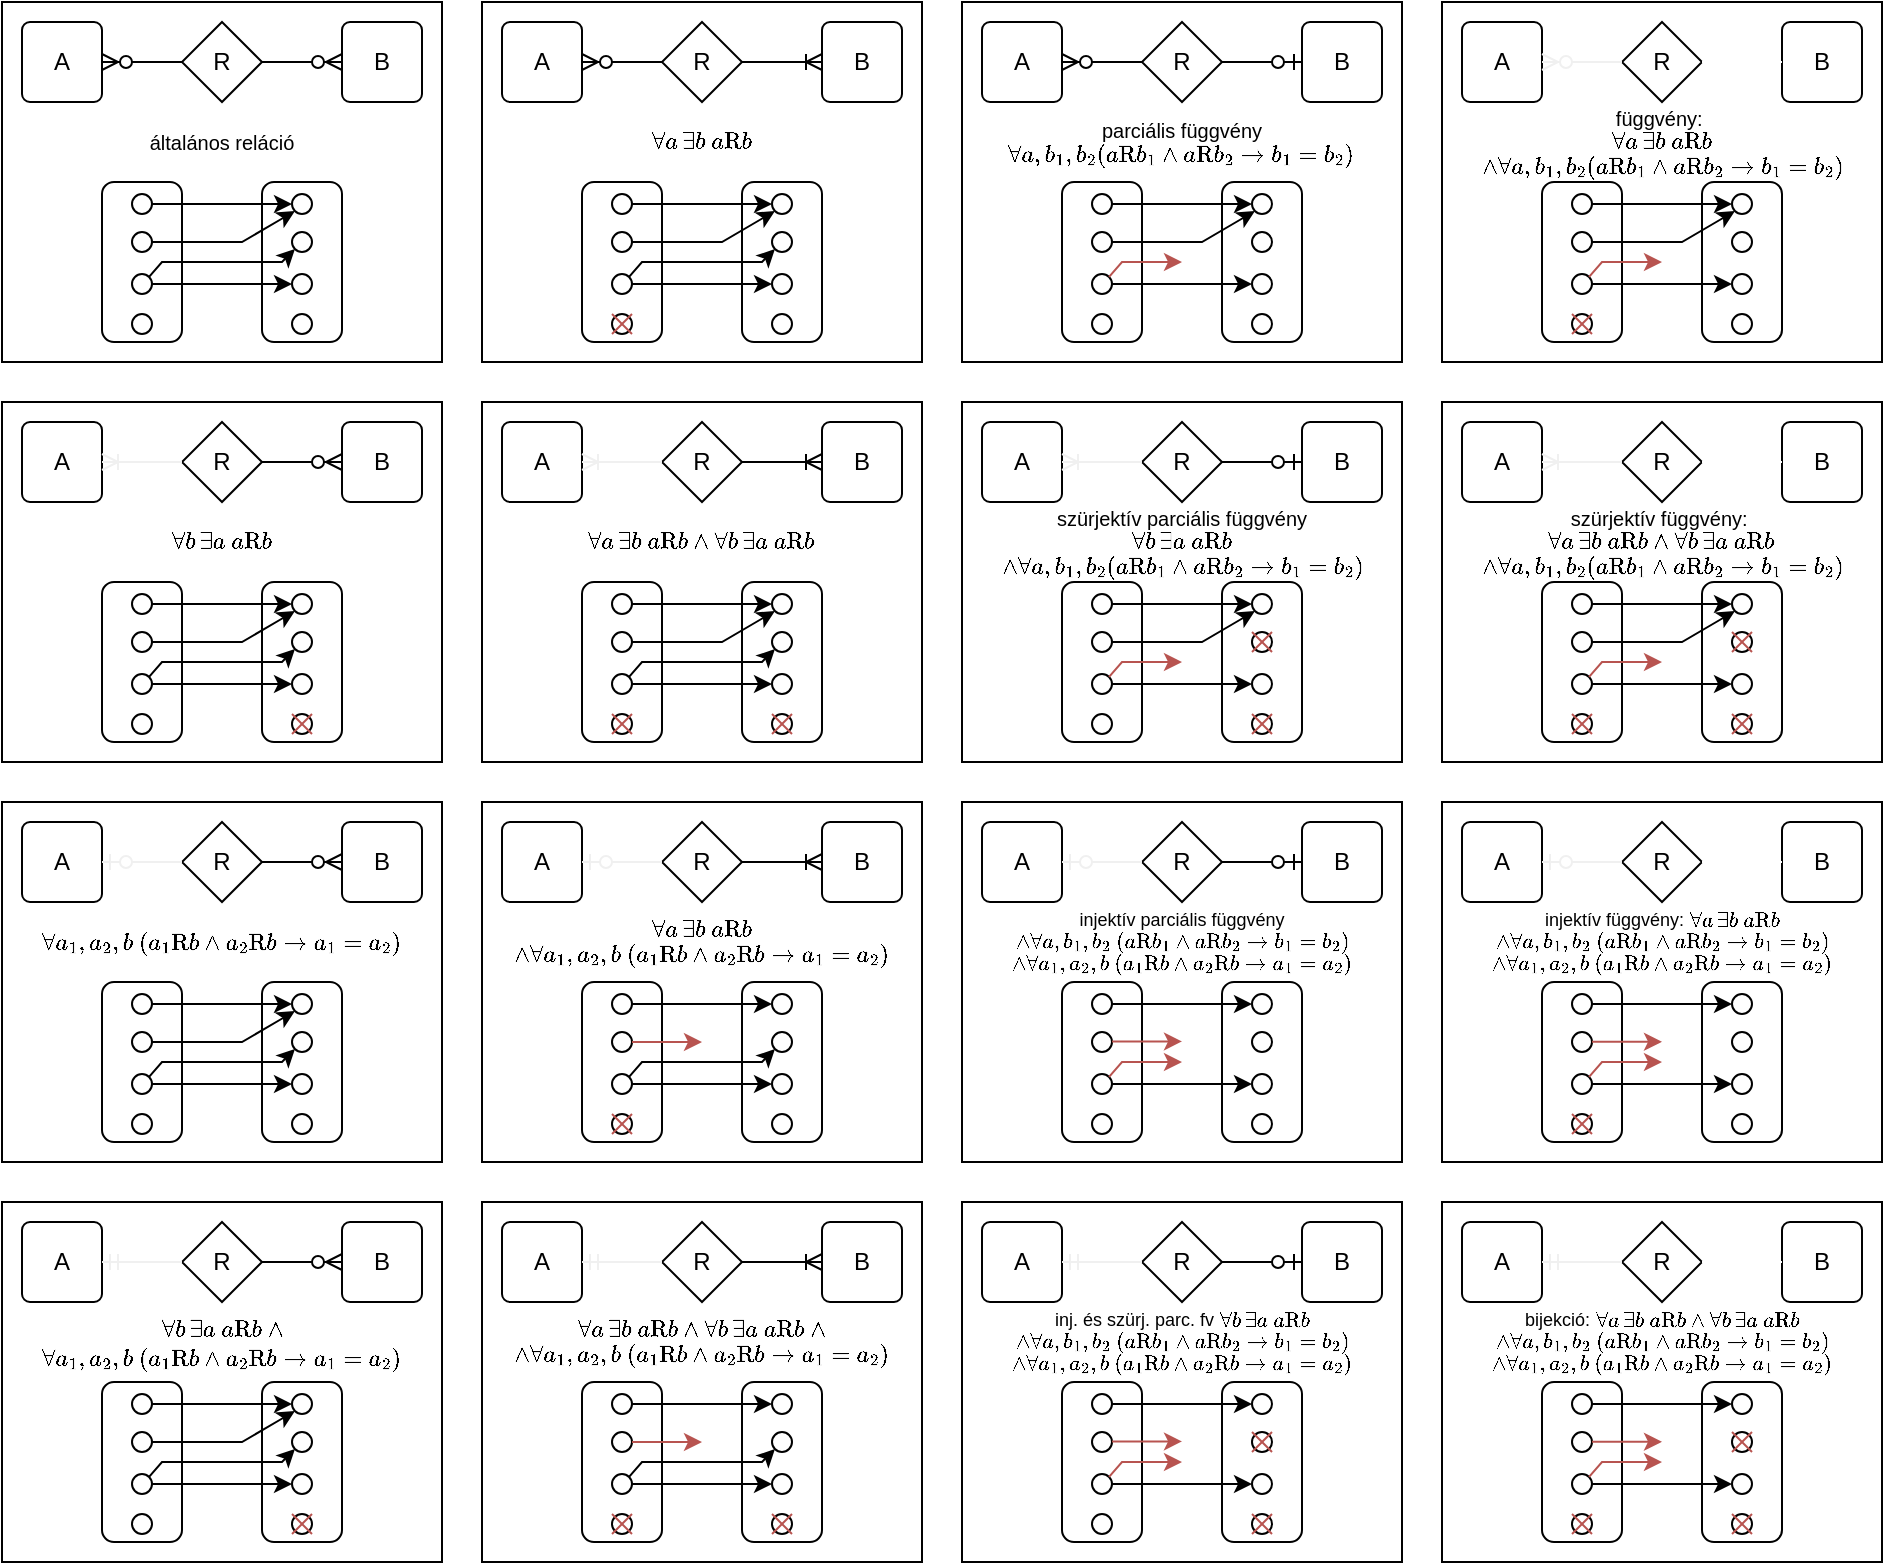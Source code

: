 <mxfile version="15.8.7" type="github">
  <diagram id="UhAk2YxEdr_XJ9JBLaz_" name="Page-1">
    <mxGraphModel dx="1422" dy="794" grid="0" gridSize="10" guides="1" tooltips="1" connect="1" arrows="1" fold="1" page="1" pageScale="1" pageWidth="827" pageHeight="1169" math="1" shadow="0">
      <root>
        <mxCell id="0" />
        <mxCell id="1" parent="0" />
        <mxCell id="Ek_JF4wU0ReZw1fzb51k-53" value="" style="group" parent="1" vertex="1" connectable="0">
          <mxGeometry x="30" y="30" width="220" height="180" as="geometry" />
        </mxCell>
        <mxCell id="Ek_JF4wU0ReZw1fzb51k-48" value="" style="rounded=0;whiteSpace=wrap;html=1;" parent="Ek_JF4wU0ReZw1fzb51k-53" vertex="1">
          <mxGeometry width="220" height="180" as="geometry" />
        </mxCell>
        <mxCell id="Ek_JF4wU0ReZw1fzb51k-2" value="A" style="rounded=1;arcSize=10;whiteSpace=wrap;html=1;align=center;" parent="Ek_JF4wU0ReZw1fzb51k-53" vertex="1">
          <mxGeometry x="10" y="10" width="40" height="40" as="geometry" />
        </mxCell>
        <mxCell id="Ek_JF4wU0ReZw1fzb51k-3" value="B" style="rounded=1;arcSize=10;whiteSpace=wrap;html=1;align=center;" parent="Ek_JF4wU0ReZw1fzb51k-53" vertex="1">
          <mxGeometry x="170" y="10" width="40" height="40" as="geometry" />
        </mxCell>
        <mxCell id="Ek_JF4wU0ReZw1fzb51k-4" value="R" style="shape=rhombus;perimeter=rhombusPerimeter;whiteSpace=wrap;html=1;align=center;" parent="Ek_JF4wU0ReZw1fzb51k-53" vertex="1">
          <mxGeometry x="90" y="10" width="40" height="40" as="geometry" />
        </mxCell>
        <mxCell id="Ek_JF4wU0ReZw1fzb51k-5" value="" style="edgeStyle=entityRelationEdgeStyle;fontSize=12;html=1;endArrow=ERzeroToMany;endFill=1;rounded=0;exitX=0;exitY=0.5;exitDx=0;exitDy=0;entryX=1;entryY=0.5;entryDx=0;entryDy=0;" parent="Ek_JF4wU0ReZw1fzb51k-53" source="Ek_JF4wU0ReZw1fzb51k-4" target="Ek_JF4wU0ReZw1fzb51k-2" edge="1">
          <mxGeometry width="100" height="100" relative="1" as="geometry">
            <mxPoint x="330" y="430" as="sourcePoint" />
            <mxPoint x="430" y="330" as="targetPoint" />
          </mxGeometry>
        </mxCell>
        <mxCell id="Ek_JF4wU0ReZw1fzb51k-6" value="" style="edgeStyle=entityRelationEdgeStyle;fontSize=12;html=1;endArrow=ERzeroToMany;endFill=1;rounded=0;exitX=1;exitY=0.5;exitDx=0;exitDy=0;entryX=0;entryY=0.5;entryDx=0;entryDy=0;" parent="Ek_JF4wU0ReZw1fzb51k-53" source="Ek_JF4wU0ReZw1fzb51k-4" target="Ek_JF4wU0ReZw1fzb51k-3" edge="1">
          <mxGeometry width="100" height="100" relative="1" as="geometry">
            <mxPoint x="190" y="140" as="sourcePoint" />
            <mxPoint x="150" y="140" as="targetPoint" />
          </mxGeometry>
        </mxCell>
        <mxCell id="Ek_JF4wU0ReZw1fzb51k-25" value="" style="rounded=1;whiteSpace=wrap;html=1;" parent="Ek_JF4wU0ReZw1fzb51k-53" vertex="1">
          <mxGeometry x="50" y="90" width="40" height="80" as="geometry" />
        </mxCell>
        <mxCell id="Ek_JF4wU0ReZw1fzb51k-27" value="" style="ellipse;whiteSpace=wrap;html=1;aspect=fixed;" parent="Ek_JF4wU0ReZw1fzb51k-53" vertex="1">
          <mxGeometry x="65" y="96" width="10" height="10" as="geometry" />
        </mxCell>
        <mxCell id="Ek_JF4wU0ReZw1fzb51k-28" value="" style="ellipse;whiteSpace=wrap;html=1;aspect=fixed;" parent="Ek_JF4wU0ReZw1fzb51k-53" vertex="1">
          <mxGeometry x="65" y="115" width="10" height="10" as="geometry" />
        </mxCell>
        <mxCell id="Ek_JF4wU0ReZw1fzb51k-31" value="" style="ellipse;whiteSpace=wrap;html=1;aspect=fixed;" parent="Ek_JF4wU0ReZw1fzb51k-53" vertex="1">
          <mxGeometry x="65" y="136" width="10" height="10" as="geometry" />
        </mxCell>
        <mxCell id="Ek_JF4wU0ReZw1fzb51k-32" value="" style="ellipse;whiteSpace=wrap;html=1;aspect=fixed;" parent="Ek_JF4wU0ReZw1fzb51k-53" vertex="1">
          <mxGeometry x="65" y="156" width="10" height="10" as="geometry" />
        </mxCell>
        <mxCell id="Ek_JF4wU0ReZw1fzb51k-38" value="" style="rounded=1;whiteSpace=wrap;html=1;" parent="Ek_JF4wU0ReZw1fzb51k-53" vertex="1">
          <mxGeometry x="130" y="90" width="40" height="80" as="geometry" />
        </mxCell>
        <mxCell id="Ek_JF4wU0ReZw1fzb51k-39" value="" style="ellipse;whiteSpace=wrap;html=1;aspect=fixed;" parent="Ek_JF4wU0ReZw1fzb51k-53" vertex="1">
          <mxGeometry x="145" y="96" width="10" height="10" as="geometry" />
        </mxCell>
        <mxCell id="Ek_JF4wU0ReZw1fzb51k-40" value="" style="ellipse;whiteSpace=wrap;html=1;aspect=fixed;" parent="Ek_JF4wU0ReZw1fzb51k-53" vertex="1">
          <mxGeometry x="145" y="115" width="10" height="10" as="geometry" />
        </mxCell>
        <mxCell id="Ek_JF4wU0ReZw1fzb51k-41" value="" style="ellipse;whiteSpace=wrap;html=1;aspect=fixed;" parent="Ek_JF4wU0ReZw1fzb51k-53" vertex="1">
          <mxGeometry x="145" y="136" width="10" height="10" as="geometry" />
        </mxCell>
        <mxCell id="Ek_JF4wU0ReZw1fzb51k-42" value="" style="ellipse;whiteSpace=wrap;html=1;aspect=fixed;" parent="Ek_JF4wU0ReZw1fzb51k-53" vertex="1">
          <mxGeometry x="145" y="156" width="10" height="10" as="geometry" />
        </mxCell>
        <mxCell id="Ek_JF4wU0ReZw1fzb51k-43" value="" style="endArrow=classic;html=1;rounded=0;exitX=1;exitY=0.5;exitDx=0;exitDy=0;entryX=0;entryY=0.5;entryDx=0;entryDy=0;" parent="Ek_JF4wU0ReZw1fzb51k-53" source="Ek_JF4wU0ReZw1fzb51k-27" target="Ek_JF4wU0ReZw1fzb51k-39" edge="1">
          <mxGeometry width="50" height="50" relative="1" as="geometry">
            <mxPoint x="170" y="160" as="sourcePoint" />
            <mxPoint x="220" y="110" as="targetPoint" />
            <Array as="points" />
          </mxGeometry>
        </mxCell>
        <mxCell id="Ek_JF4wU0ReZw1fzb51k-45" style="rounded=0;orthogonalLoop=1;jettySize=auto;html=1;exitX=1;exitY=0.5;exitDx=0;exitDy=0;entryX=0;entryY=1;entryDx=0;entryDy=0;" parent="Ek_JF4wU0ReZw1fzb51k-53" source="Ek_JF4wU0ReZw1fzb51k-28" target="Ek_JF4wU0ReZw1fzb51k-39" edge="1">
          <mxGeometry relative="1" as="geometry">
            <Array as="points">
              <mxPoint x="120" y="120" />
            </Array>
          </mxGeometry>
        </mxCell>
        <mxCell id="Ek_JF4wU0ReZw1fzb51k-46" style="edgeStyle=none;rounded=0;orthogonalLoop=1;jettySize=auto;html=1;exitX=1;exitY=0.5;exitDx=0;exitDy=0;entryX=0;entryY=0.5;entryDx=0;entryDy=0;" parent="Ek_JF4wU0ReZw1fzb51k-53" source="Ek_JF4wU0ReZw1fzb51k-31" target="Ek_JF4wU0ReZw1fzb51k-41" edge="1">
          <mxGeometry relative="1" as="geometry" />
        </mxCell>
        <mxCell id="Ek_JF4wU0ReZw1fzb51k-47" style="edgeStyle=none;rounded=0;orthogonalLoop=1;jettySize=auto;html=1;exitX=1;exitY=0;exitDx=0;exitDy=0;entryX=0;entryY=1;entryDx=0;entryDy=0;" parent="Ek_JF4wU0ReZw1fzb51k-53" source="Ek_JF4wU0ReZw1fzb51k-31" target="Ek_JF4wU0ReZw1fzb51k-40" edge="1">
          <mxGeometry relative="1" as="geometry">
            <Array as="points">
              <mxPoint x="80" y="130" />
              <mxPoint x="140" y="130" />
            </Array>
          </mxGeometry>
        </mxCell>
        <mxCell id="Ek_JF4wU0ReZw1fzb51k-52" value="általános reláció" style="text;html=1;strokeColor=none;fillColor=none;align=center;verticalAlign=middle;whiteSpace=wrap;rounded=0;fontSize=10;" parent="Ek_JF4wU0ReZw1fzb51k-53" vertex="1">
          <mxGeometry x="10" y="50" width="200" height="40" as="geometry" />
        </mxCell>
        <mxCell id="Ek_JF4wU0ReZw1fzb51k-54" value="" style="group;container=1;" parent="1" vertex="1" connectable="0">
          <mxGeometry x="270" y="30" width="220" height="180" as="geometry" />
        </mxCell>
        <mxCell id="Ek_JF4wU0ReZw1fzb51k-55" value="" style="rounded=0;whiteSpace=wrap;html=1;" parent="Ek_JF4wU0ReZw1fzb51k-54" vertex="1">
          <mxGeometry width="220" height="180" as="geometry" />
        </mxCell>
        <mxCell id="Ek_JF4wU0ReZw1fzb51k-56" value="A" style="rounded=1;arcSize=10;whiteSpace=wrap;html=1;align=center;" parent="Ek_JF4wU0ReZw1fzb51k-54" vertex="1">
          <mxGeometry x="10" y="10" width="40" height="40" as="geometry" />
        </mxCell>
        <mxCell id="Ek_JF4wU0ReZw1fzb51k-57" value="B" style="rounded=1;arcSize=10;whiteSpace=wrap;html=1;align=center;" parent="Ek_JF4wU0ReZw1fzb51k-54" vertex="1">
          <mxGeometry x="170" y="10" width="40" height="40" as="geometry" />
        </mxCell>
        <mxCell id="Ek_JF4wU0ReZw1fzb51k-58" value="R" style="shape=rhombus;perimeter=rhombusPerimeter;whiteSpace=wrap;html=1;align=center;" parent="Ek_JF4wU0ReZw1fzb51k-54" vertex="1">
          <mxGeometry x="90" y="10" width="40" height="40" as="geometry" />
        </mxCell>
        <mxCell id="Ek_JF4wU0ReZw1fzb51k-59" value="" style="edgeStyle=entityRelationEdgeStyle;fontSize=12;html=1;endArrow=ERzeroToMany;endFill=1;rounded=0;exitX=0;exitY=0.5;exitDx=0;exitDy=0;entryX=1;entryY=0.5;entryDx=0;entryDy=0;" parent="Ek_JF4wU0ReZw1fzb51k-54" source="Ek_JF4wU0ReZw1fzb51k-58" target="Ek_JF4wU0ReZw1fzb51k-56" edge="1">
          <mxGeometry width="100" height="100" relative="1" as="geometry">
            <mxPoint x="330" y="430" as="sourcePoint" />
            <mxPoint x="430" y="330" as="targetPoint" />
          </mxGeometry>
        </mxCell>
        <mxCell id="Ek_JF4wU0ReZw1fzb51k-61" value="" style="rounded=1;whiteSpace=wrap;html=1;" parent="Ek_JF4wU0ReZw1fzb51k-54" vertex="1">
          <mxGeometry x="50" y="90" width="40" height="80" as="geometry" />
        </mxCell>
        <mxCell id="Ek_JF4wU0ReZw1fzb51k-62" value="" style="ellipse;whiteSpace=wrap;html=1;aspect=fixed;" parent="Ek_JF4wU0ReZw1fzb51k-54" vertex="1">
          <mxGeometry x="65" y="96" width="10" height="10" as="geometry" />
        </mxCell>
        <mxCell id="Ek_JF4wU0ReZw1fzb51k-63" value="" style="ellipse;whiteSpace=wrap;html=1;aspect=fixed;" parent="Ek_JF4wU0ReZw1fzb51k-54" vertex="1">
          <mxGeometry x="65" y="115" width="10" height="10" as="geometry" />
        </mxCell>
        <mxCell id="Ek_JF4wU0ReZw1fzb51k-64" value="" style="ellipse;whiteSpace=wrap;html=1;aspect=fixed;" parent="Ek_JF4wU0ReZw1fzb51k-54" vertex="1">
          <mxGeometry x="65" y="136" width="10" height="10" as="geometry" />
        </mxCell>
        <mxCell id="Ek_JF4wU0ReZw1fzb51k-65" value="" style="ellipse;whiteSpace=wrap;html=1;aspect=fixed;" parent="Ek_JF4wU0ReZw1fzb51k-54" vertex="1">
          <mxGeometry x="65" y="156" width="10" height="10" as="geometry" />
        </mxCell>
        <mxCell id="Ek_JF4wU0ReZw1fzb51k-66" value="" style="rounded=1;whiteSpace=wrap;html=1;" parent="Ek_JF4wU0ReZw1fzb51k-54" vertex="1">
          <mxGeometry x="130" y="90" width="40" height="80" as="geometry" />
        </mxCell>
        <mxCell id="Ek_JF4wU0ReZw1fzb51k-67" value="" style="ellipse;whiteSpace=wrap;html=1;aspect=fixed;" parent="Ek_JF4wU0ReZw1fzb51k-54" vertex="1">
          <mxGeometry x="145" y="96" width="10" height="10" as="geometry" />
        </mxCell>
        <mxCell id="Ek_JF4wU0ReZw1fzb51k-68" value="" style="ellipse;whiteSpace=wrap;html=1;aspect=fixed;" parent="Ek_JF4wU0ReZw1fzb51k-54" vertex="1">
          <mxGeometry x="145" y="115" width="10" height="10" as="geometry" />
        </mxCell>
        <mxCell id="Ek_JF4wU0ReZw1fzb51k-69" value="" style="ellipse;whiteSpace=wrap;html=1;aspect=fixed;" parent="Ek_JF4wU0ReZw1fzb51k-54" vertex="1">
          <mxGeometry x="145" y="136" width="10" height="10" as="geometry" />
        </mxCell>
        <mxCell id="Ek_JF4wU0ReZw1fzb51k-70" value="" style="ellipse;whiteSpace=wrap;html=1;aspect=fixed;" parent="Ek_JF4wU0ReZw1fzb51k-54" vertex="1">
          <mxGeometry x="145" y="156" width="10" height="10" as="geometry" />
        </mxCell>
        <mxCell id="Ek_JF4wU0ReZw1fzb51k-71" value="" style="endArrow=classic;html=1;rounded=0;exitX=1;exitY=0.5;exitDx=0;exitDy=0;entryX=0;entryY=0.5;entryDx=0;entryDy=0;" parent="Ek_JF4wU0ReZw1fzb51k-54" source="Ek_JF4wU0ReZw1fzb51k-62" target="Ek_JF4wU0ReZw1fzb51k-67" edge="1">
          <mxGeometry width="50" height="50" relative="1" as="geometry">
            <mxPoint x="170" y="160" as="sourcePoint" />
            <mxPoint x="220" y="110" as="targetPoint" />
            <Array as="points" />
          </mxGeometry>
        </mxCell>
        <mxCell id="Ek_JF4wU0ReZw1fzb51k-72" style="rounded=0;orthogonalLoop=1;jettySize=auto;html=1;exitX=1;exitY=0.5;exitDx=0;exitDy=0;entryX=0;entryY=1;entryDx=0;entryDy=0;" parent="Ek_JF4wU0ReZw1fzb51k-54" source="Ek_JF4wU0ReZw1fzb51k-63" target="Ek_JF4wU0ReZw1fzb51k-67" edge="1">
          <mxGeometry relative="1" as="geometry">
            <Array as="points">
              <mxPoint x="120" y="120" />
            </Array>
          </mxGeometry>
        </mxCell>
        <mxCell id="Ek_JF4wU0ReZw1fzb51k-73" style="edgeStyle=none;rounded=0;orthogonalLoop=1;jettySize=auto;html=1;exitX=1;exitY=0.5;exitDx=0;exitDy=0;entryX=0;entryY=0.5;entryDx=0;entryDy=0;" parent="Ek_JF4wU0ReZw1fzb51k-54" source="Ek_JF4wU0ReZw1fzb51k-64" target="Ek_JF4wU0ReZw1fzb51k-69" edge="1">
          <mxGeometry relative="1" as="geometry" />
        </mxCell>
        <mxCell id="Ek_JF4wU0ReZw1fzb51k-74" style="edgeStyle=none;rounded=0;orthogonalLoop=1;jettySize=auto;html=1;exitX=1;exitY=0;exitDx=0;exitDy=0;entryX=0;entryY=1;entryDx=0;entryDy=0;" parent="Ek_JF4wU0ReZw1fzb51k-54" source="Ek_JF4wU0ReZw1fzb51k-64" target="Ek_JF4wU0ReZw1fzb51k-68" edge="1">
          <mxGeometry relative="1" as="geometry">
            <Array as="points">
              <mxPoint x="80" y="130" />
              <mxPoint x="140" y="130" />
            </Array>
          </mxGeometry>
        </mxCell>
        <mxCell id="Ek_JF4wU0ReZw1fzb51k-75" value="\(\forall a\,\exists b \ a\mathrm{R}b\)" style="text;html=1;strokeColor=none;fillColor=none;align=center;verticalAlign=middle;whiteSpace=wrap;rounded=0;fontSize=10;" parent="Ek_JF4wU0ReZw1fzb51k-54" vertex="1">
          <mxGeometry x="10" y="50" width="200" height="40" as="geometry" />
        </mxCell>
        <mxCell id="1jJhWFjeIqIMvCYr40f0-1" value="" style="edgeStyle=entityRelationEdgeStyle;fontSize=12;html=1;endArrow=ERoneToMany;rounded=0;exitX=1;exitY=0.5;exitDx=0;exitDy=0;entryX=0;entryY=0.5;entryDx=0;entryDy=0;" edge="1" parent="Ek_JF4wU0ReZw1fzb51k-54" source="Ek_JF4wU0ReZw1fzb51k-58" target="Ek_JF4wU0ReZw1fzb51k-57">
          <mxGeometry width="100" height="100" relative="1" as="geometry">
            <mxPoint x="40" y="200" as="sourcePoint" />
            <mxPoint x="140" y="100" as="targetPoint" />
          </mxGeometry>
        </mxCell>
        <mxCell id="1jJhWFjeIqIMvCYr40f0-28" value="" style="group" vertex="1" connectable="0" parent="Ek_JF4wU0ReZw1fzb51k-54">
          <mxGeometry x="65" y="156" width="10" height="10" as="geometry" />
        </mxCell>
        <mxCell id="Ek_JF4wU0ReZw1fzb51k-78" value="" style="endArrow=none;html=1;rounded=0;fillColor=#f8cecc;strokeColor=#b85450;" parent="1jJhWFjeIqIMvCYr40f0-28" edge="1">
          <mxGeometry width="50" height="50" relative="1" as="geometry">
            <mxPoint y="10" as="sourcePoint" />
            <mxPoint x="10" as="targetPoint" />
          </mxGeometry>
        </mxCell>
        <mxCell id="Ek_JF4wU0ReZw1fzb51k-79" value="" style="endArrow=none;html=1;rounded=0;fillColor=#f8cecc;strokeColor=#b85450;" parent="1jJhWFjeIqIMvCYr40f0-28" edge="1">
          <mxGeometry width="50" height="50" relative="1" as="geometry">
            <mxPoint x="10" y="10" as="sourcePoint" />
            <mxPoint as="targetPoint" />
          </mxGeometry>
        </mxCell>
        <mxCell id="1jJhWFjeIqIMvCYr40f0-3" value="" style="group;container=1;" vertex="1" connectable="0" parent="1">
          <mxGeometry x="510" y="30" width="220" height="180" as="geometry" />
        </mxCell>
        <mxCell id="1jJhWFjeIqIMvCYr40f0-4" value="" style="rounded=0;whiteSpace=wrap;html=1;" vertex="1" parent="1jJhWFjeIqIMvCYr40f0-3">
          <mxGeometry width="220" height="180" as="geometry" />
        </mxCell>
        <mxCell id="1jJhWFjeIqIMvCYr40f0-5" value="A" style="rounded=1;arcSize=10;whiteSpace=wrap;html=1;align=center;" vertex="1" parent="1jJhWFjeIqIMvCYr40f0-3">
          <mxGeometry x="10" y="10" width="40" height="40" as="geometry" />
        </mxCell>
        <mxCell id="1jJhWFjeIqIMvCYr40f0-6" value="B" style="rounded=1;arcSize=10;whiteSpace=wrap;html=1;align=center;" vertex="1" parent="1jJhWFjeIqIMvCYr40f0-3">
          <mxGeometry x="170" y="10" width="40" height="40" as="geometry" />
        </mxCell>
        <mxCell id="1jJhWFjeIqIMvCYr40f0-7" value="R" style="shape=rhombus;perimeter=rhombusPerimeter;whiteSpace=wrap;html=1;align=center;" vertex="1" parent="1jJhWFjeIqIMvCYr40f0-3">
          <mxGeometry x="90" y="10" width="40" height="40" as="geometry" />
        </mxCell>
        <mxCell id="1jJhWFjeIqIMvCYr40f0-8" value="" style="edgeStyle=entityRelationEdgeStyle;fontSize=12;html=1;endArrow=ERzeroToMany;endFill=1;rounded=0;exitX=0;exitY=0.5;exitDx=0;exitDy=0;entryX=1;entryY=0.5;entryDx=0;entryDy=0;" edge="1" parent="1jJhWFjeIqIMvCYr40f0-3" source="1jJhWFjeIqIMvCYr40f0-7" target="1jJhWFjeIqIMvCYr40f0-5">
          <mxGeometry width="100" height="100" relative="1" as="geometry">
            <mxPoint x="330" y="430" as="sourcePoint" />
            <mxPoint x="430" y="330" as="targetPoint" />
          </mxGeometry>
        </mxCell>
        <mxCell id="1jJhWFjeIqIMvCYr40f0-9" value="" style="rounded=1;whiteSpace=wrap;html=1;" vertex="1" parent="1jJhWFjeIqIMvCYr40f0-3">
          <mxGeometry x="50" y="90" width="40" height="80" as="geometry" />
        </mxCell>
        <mxCell id="1jJhWFjeIqIMvCYr40f0-10" value="" style="ellipse;whiteSpace=wrap;html=1;aspect=fixed;" vertex="1" parent="1jJhWFjeIqIMvCYr40f0-3">
          <mxGeometry x="65" y="96" width="10" height="10" as="geometry" />
        </mxCell>
        <mxCell id="1jJhWFjeIqIMvCYr40f0-11" value="" style="ellipse;whiteSpace=wrap;html=1;aspect=fixed;" vertex="1" parent="1jJhWFjeIqIMvCYr40f0-3">
          <mxGeometry x="65" y="115" width="10" height="10" as="geometry" />
        </mxCell>
        <mxCell id="1jJhWFjeIqIMvCYr40f0-12" value="" style="ellipse;whiteSpace=wrap;html=1;aspect=fixed;" vertex="1" parent="1jJhWFjeIqIMvCYr40f0-3">
          <mxGeometry x="65" y="136" width="10" height="10" as="geometry" />
        </mxCell>
        <mxCell id="1jJhWFjeIqIMvCYr40f0-13" value="" style="ellipse;whiteSpace=wrap;html=1;aspect=fixed;" vertex="1" parent="1jJhWFjeIqIMvCYr40f0-3">
          <mxGeometry x="65" y="156" width="10" height="10" as="geometry" />
        </mxCell>
        <mxCell id="1jJhWFjeIqIMvCYr40f0-14" value="" style="rounded=1;whiteSpace=wrap;html=1;" vertex="1" parent="1jJhWFjeIqIMvCYr40f0-3">
          <mxGeometry x="130" y="90" width="40" height="80" as="geometry" />
        </mxCell>
        <mxCell id="1jJhWFjeIqIMvCYr40f0-15" value="" style="ellipse;whiteSpace=wrap;html=1;aspect=fixed;" vertex="1" parent="1jJhWFjeIqIMvCYr40f0-3">
          <mxGeometry x="145" y="96" width="10" height="10" as="geometry" />
        </mxCell>
        <mxCell id="1jJhWFjeIqIMvCYr40f0-16" value="" style="ellipse;whiteSpace=wrap;html=1;aspect=fixed;" vertex="1" parent="1jJhWFjeIqIMvCYr40f0-3">
          <mxGeometry x="145" y="115" width="10" height="10" as="geometry" />
        </mxCell>
        <mxCell id="1jJhWFjeIqIMvCYr40f0-17" value="" style="ellipse;whiteSpace=wrap;html=1;aspect=fixed;" vertex="1" parent="1jJhWFjeIqIMvCYr40f0-3">
          <mxGeometry x="145" y="136" width="10" height="10" as="geometry" />
        </mxCell>
        <mxCell id="1jJhWFjeIqIMvCYr40f0-18" value="" style="ellipse;whiteSpace=wrap;html=1;aspect=fixed;" vertex="1" parent="1jJhWFjeIqIMvCYr40f0-3">
          <mxGeometry x="145" y="156" width="10" height="10" as="geometry" />
        </mxCell>
        <mxCell id="1jJhWFjeIqIMvCYr40f0-19" value="" style="endArrow=classic;html=1;rounded=0;exitX=1;exitY=0.5;exitDx=0;exitDy=0;entryX=0;entryY=0.5;entryDx=0;entryDy=0;" edge="1" parent="1jJhWFjeIqIMvCYr40f0-3" source="1jJhWFjeIqIMvCYr40f0-10" target="1jJhWFjeIqIMvCYr40f0-15">
          <mxGeometry width="50" height="50" relative="1" as="geometry">
            <mxPoint x="170" y="160" as="sourcePoint" />
            <mxPoint x="220" y="110" as="targetPoint" />
            <Array as="points" />
          </mxGeometry>
        </mxCell>
        <mxCell id="1jJhWFjeIqIMvCYr40f0-20" style="rounded=0;orthogonalLoop=1;jettySize=auto;html=1;exitX=1;exitY=0.5;exitDx=0;exitDy=0;entryX=0;entryY=1;entryDx=0;entryDy=0;" edge="1" parent="1jJhWFjeIqIMvCYr40f0-3" source="1jJhWFjeIqIMvCYr40f0-11" target="1jJhWFjeIqIMvCYr40f0-15">
          <mxGeometry relative="1" as="geometry">
            <Array as="points">
              <mxPoint x="120" y="120" />
            </Array>
          </mxGeometry>
        </mxCell>
        <mxCell id="1jJhWFjeIqIMvCYr40f0-21" style="edgeStyle=none;rounded=0;orthogonalLoop=1;jettySize=auto;html=1;exitX=1;exitY=0.5;exitDx=0;exitDy=0;entryX=0;entryY=0.5;entryDx=0;entryDy=0;" edge="1" parent="1jJhWFjeIqIMvCYr40f0-3" source="1jJhWFjeIqIMvCYr40f0-12" target="1jJhWFjeIqIMvCYr40f0-17">
          <mxGeometry relative="1" as="geometry" />
        </mxCell>
        <mxCell id="1jJhWFjeIqIMvCYr40f0-22" style="edgeStyle=none;rounded=0;orthogonalLoop=1;jettySize=auto;html=1;exitX=1;exitY=0;exitDx=0;exitDy=0;fillColor=#f8cecc;strokeColor=#b85450;" edge="1" parent="1jJhWFjeIqIMvCYr40f0-3" source="1jJhWFjeIqIMvCYr40f0-12">
          <mxGeometry relative="1" as="geometry">
            <Array as="points">
              <mxPoint x="80" y="130" />
            </Array>
            <mxPoint x="110" y="130" as="targetPoint" />
          </mxGeometry>
        </mxCell>
        <mxCell id="1jJhWFjeIqIMvCYr40f0-23" value="parciális függvény&lt;br style=&quot;font-size: 10px;&quot;&gt;\(\forall a, b_1, b_2 (a\mathrm{R}b_1\land a\mathrm{R}b_2 \to b_1=b_2)\)" style="text;html=1;strokeColor=none;fillColor=none;align=center;verticalAlign=middle;whiteSpace=wrap;rounded=0;fontSize=10;" vertex="1" parent="1jJhWFjeIqIMvCYr40f0-3">
          <mxGeometry x="10" y="50" width="200" height="40" as="geometry" />
        </mxCell>
        <mxCell id="1jJhWFjeIqIMvCYr40f0-27" value="" style="edgeStyle=entityRelationEdgeStyle;fontSize=12;html=1;endArrow=ERzeroToOne;endFill=1;rounded=0;exitX=1;exitY=0.5;exitDx=0;exitDy=0;entryX=0;entryY=0.5;entryDx=0;entryDy=0;" edge="1" parent="1jJhWFjeIqIMvCYr40f0-3" source="1jJhWFjeIqIMvCYr40f0-7" target="1jJhWFjeIqIMvCYr40f0-6">
          <mxGeometry width="100" height="100" relative="1" as="geometry">
            <mxPoint x="-30" y="200" as="sourcePoint" />
            <mxPoint x="70" y="100" as="targetPoint" />
          </mxGeometry>
        </mxCell>
        <mxCell id="1jJhWFjeIqIMvCYr40f0-42" value="" style="group;container=1;" vertex="1" connectable="0" parent="1">
          <mxGeometry x="750" y="30" width="220" height="180" as="geometry" />
        </mxCell>
        <mxCell id="1jJhWFjeIqIMvCYr40f0-43" value="" style="rounded=0;whiteSpace=wrap;html=1;" vertex="1" parent="1jJhWFjeIqIMvCYr40f0-42">
          <mxGeometry width="220" height="180" as="geometry" />
        </mxCell>
        <mxCell id="1jJhWFjeIqIMvCYr40f0-44" value="A" style="rounded=1;arcSize=10;whiteSpace=wrap;html=1;align=center;" vertex="1" parent="1jJhWFjeIqIMvCYr40f0-42">
          <mxGeometry x="10" y="10" width="40" height="40" as="geometry" />
        </mxCell>
        <mxCell id="1jJhWFjeIqIMvCYr40f0-45" value="B" style="rounded=1;arcSize=10;whiteSpace=wrap;html=1;align=center;" vertex="1" parent="1jJhWFjeIqIMvCYr40f0-42">
          <mxGeometry x="170" y="10" width="40" height="40" as="geometry" />
        </mxCell>
        <mxCell id="1jJhWFjeIqIMvCYr40f0-46" value="R" style="shape=rhombus;perimeter=rhombusPerimeter;whiteSpace=wrap;html=1;align=center;" vertex="1" parent="1jJhWFjeIqIMvCYr40f0-42">
          <mxGeometry x="90" y="10" width="40" height="40" as="geometry" />
        </mxCell>
        <mxCell id="1jJhWFjeIqIMvCYr40f0-47" value="" style="edgeStyle=entityRelationEdgeStyle;fontSize=12;html=1;endArrow=ERzeroToMany;endFill=1;rounded=0;exitX=0;exitY=0.5;exitDx=0;exitDy=0;entryX=1;entryY=0.5;entryDx=0;entryDy=0;strokeColor=#F0F0F0;" edge="1" parent="1jJhWFjeIqIMvCYr40f0-42" source="1jJhWFjeIqIMvCYr40f0-46" target="1jJhWFjeIqIMvCYr40f0-44">
          <mxGeometry width="100" height="100" relative="1" as="geometry">
            <mxPoint x="330" y="430" as="sourcePoint" />
            <mxPoint x="430" y="330" as="targetPoint" />
          </mxGeometry>
        </mxCell>
        <mxCell id="1jJhWFjeIqIMvCYr40f0-48" value="" style="rounded=1;whiteSpace=wrap;html=1;" vertex="1" parent="1jJhWFjeIqIMvCYr40f0-42">
          <mxGeometry x="50" y="90" width="40" height="80" as="geometry" />
        </mxCell>
        <mxCell id="1jJhWFjeIqIMvCYr40f0-49" value="" style="ellipse;whiteSpace=wrap;html=1;aspect=fixed;" vertex="1" parent="1jJhWFjeIqIMvCYr40f0-42">
          <mxGeometry x="65" y="96" width="10" height="10" as="geometry" />
        </mxCell>
        <mxCell id="1jJhWFjeIqIMvCYr40f0-50" value="" style="ellipse;whiteSpace=wrap;html=1;aspect=fixed;" vertex="1" parent="1jJhWFjeIqIMvCYr40f0-42">
          <mxGeometry x="65" y="115" width="10" height="10" as="geometry" />
        </mxCell>
        <mxCell id="1jJhWFjeIqIMvCYr40f0-51" value="" style="ellipse;whiteSpace=wrap;html=1;aspect=fixed;" vertex="1" parent="1jJhWFjeIqIMvCYr40f0-42">
          <mxGeometry x="65" y="136" width="10" height="10" as="geometry" />
        </mxCell>
        <mxCell id="1jJhWFjeIqIMvCYr40f0-52" value="" style="ellipse;whiteSpace=wrap;html=1;aspect=fixed;" vertex="1" parent="1jJhWFjeIqIMvCYr40f0-42">
          <mxGeometry x="65" y="156" width="10" height="10" as="geometry" />
        </mxCell>
        <mxCell id="1jJhWFjeIqIMvCYr40f0-53" value="" style="rounded=1;whiteSpace=wrap;html=1;" vertex="1" parent="1jJhWFjeIqIMvCYr40f0-42">
          <mxGeometry x="130" y="90" width="40" height="80" as="geometry" />
        </mxCell>
        <mxCell id="1jJhWFjeIqIMvCYr40f0-54" value="" style="ellipse;whiteSpace=wrap;html=1;aspect=fixed;" vertex="1" parent="1jJhWFjeIqIMvCYr40f0-42">
          <mxGeometry x="145" y="96" width="10" height="10" as="geometry" />
        </mxCell>
        <mxCell id="1jJhWFjeIqIMvCYr40f0-55" value="" style="ellipse;whiteSpace=wrap;html=1;aspect=fixed;" vertex="1" parent="1jJhWFjeIqIMvCYr40f0-42">
          <mxGeometry x="145" y="115" width="10" height="10" as="geometry" />
        </mxCell>
        <mxCell id="1jJhWFjeIqIMvCYr40f0-56" value="" style="ellipse;whiteSpace=wrap;html=1;aspect=fixed;" vertex="1" parent="1jJhWFjeIqIMvCYr40f0-42">
          <mxGeometry x="145" y="136" width="10" height="10" as="geometry" />
        </mxCell>
        <mxCell id="1jJhWFjeIqIMvCYr40f0-57" value="" style="ellipse;whiteSpace=wrap;html=1;aspect=fixed;" vertex="1" parent="1jJhWFjeIqIMvCYr40f0-42">
          <mxGeometry x="145" y="156" width="10" height="10" as="geometry" />
        </mxCell>
        <mxCell id="1jJhWFjeIqIMvCYr40f0-58" value="" style="endArrow=classic;html=1;rounded=0;exitX=1;exitY=0.5;exitDx=0;exitDy=0;entryX=0;entryY=0.5;entryDx=0;entryDy=0;" edge="1" parent="1jJhWFjeIqIMvCYr40f0-42" source="1jJhWFjeIqIMvCYr40f0-49" target="1jJhWFjeIqIMvCYr40f0-54">
          <mxGeometry width="50" height="50" relative="1" as="geometry">
            <mxPoint x="170" y="160" as="sourcePoint" />
            <mxPoint x="220" y="110" as="targetPoint" />
            <Array as="points" />
          </mxGeometry>
        </mxCell>
        <mxCell id="1jJhWFjeIqIMvCYr40f0-59" style="rounded=0;orthogonalLoop=1;jettySize=auto;html=1;exitX=1;exitY=0.5;exitDx=0;exitDy=0;entryX=0;entryY=1;entryDx=0;entryDy=0;" edge="1" parent="1jJhWFjeIqIMvCYr40f0-42" source="1jJhWFjeIqIMvCYr40f0-50" target="1jJhWFjeIqIMvCYr40f0-54">
          <mxGeometry relative="1" as="geometry">
            <Array as="points">
              <mxPoint x="120" y="120" />
            </Array>
          </mxGeometry>
        </mxCell>
        <mxCell id="1jJhWFjeIqIMvCYr40f0-60" style="edgeStyle=none;rounded=0;orthogonalLoop=1;jettySize=auto;html=1;exitX=1;exitY=0.5;exitDx=0;exitDy=0;entryX=0;entryY=0.5;entryDx=0;entryDy=0;" edge="1" parent="1jJhWFjeIqIMvCYr40f0-42" source="1jJhWFjeIqIMvCYr40f0-51" target="1jJhWFjeIqIMvCYr40f0-56">
          <mxGeometry relative="1" as="geometry" />
        </mxCell>
        <mxCell id="1jJhWFjeIqIMvCYr40f0-61" style="edgeStyle=none;rounded=0;orthogonalLoop=1;jettySize=auto;html=1;exitX=1;exitY=0;exitDx=0;exitDy=0;fillColor=#f8cecc;strokeColor=#b85450;" edge="1" parent="1jJhWFjeIqIMvCYr40f0-42" source="1jJhWFjeIqIMvCYr40f0-51">
          <mxGeometry relative="1" as="geometry">
            <Array as="points">
              <mxPoint x="80" y="130" />
            </Array>
            <mxPoint x="110" y="130" as="targetPoint" />
          </mxGeometry>
        </mxCell>
        <mxCell id="1jJhWFjeIqIMvCYr40f0-62" value="függvény:&amp;nbsp;&lt;br&gt;\(\forall a \, \exists b \ a\mathrm{R} b\)&lt;br style=&quot;font-size: 10px&quot;&gt;\(\land \forall a,b_1,b_2 (a\mathrm{R}b_1\land a\mathrm{R}b_2 \to b_1=b_2)\)" style="text;html=1;strokeColor=none;fillColor=none;align=center;verticalAlign=middle;whiteSpace=wrap;rounded=0;fontSize=10;" vertex="1" parent="1jJhWFjeIqIMvCYr40f0-42">
          <mxGeometry x="10" y="50" width="200" height="40" as="geometry" />
        </mxCell>
        <mxCell id="1jJhWFjeIqIMvCYr40f0-64" value="" style="edgeStyle=entityRelationEdgeStyle;fontSize=12;html=1;endArrow=ERmandOne;rounded=0;strokeColor=#FFFFFF;exitX=1;exitY=0.5;exitDx=0;exitDy=0;entryX=0;entryY=0.5;entryDx=0;entryDy=0;fillColor=#f5f5f5;" edge="1" parent="1jJhWFjeIqIMvCYr40f0-42" source="1jJhWFjeIqIMvCYr40f0-46" target="1jJhWFjeIqIMvCYr40f0-45">
          <mxGeometry width="100" height="100" relative="1" as="geometry">
            <mxPoint x="-40" y="110" as="sourcePoint" />
            <mxPoint x="60" y="10" as="targetPoint" />
          </mxGeometry>
        </mxCell>
        <mxCell id="1jJhWFjeIqIMvCYr40f0-65" value="" style="group" vertex="1" connectable="0" parent="1jJhWFjeIqIMvCYr40f0-42">
          <mxGeometry x="65" y="156" width="10" height="10" as="geometry" />
        </mxCell>
        <mxCell id="1jJhWFjeIqIMvCYr40f0-66" value="" style="endArrow=none;html=1;rounded=0;fillColor=#f8cecc;strokeColor=#b85450;" edge="1" parent="1jJhWFjeIqIMvCYr40f0-65">
          <mxGeometry width="50" height="50" relative="1" as="geometry">
            <mxPoint y="10" as="sourcePoint" />
            <mxPoint x="10" as="targetPoint" />
          </mxGeometry>
        </mxCell>
        <mxCell id="1jJhWFjeIqIMvCYr40f0-67" value="" style="endArrow=none;html=1;rounded=0;fillColor=#f8cecc;strokeColor=#b85450;" edge="1" parent="1jJhWFjeIqIMvCYr40f0-65">
          <mxGeometry width="50" height="50" relative="1" as="geometry">
            <mxPoint x="10" y="10" as="sourcePoint" />
            <mxPoint as="targetPoint" />
          </mxGeometry>
        </mxCell>
        <mxCell id="1jJhWFjeIqIMvCYr40f0-68" value="" style="group" vertex="1" connectable="0" parent="1">
          <mxGeometry x="30" y="230" width="220" height="180" as="geometry" />
        </mxCell>
        <mxCell id="1jJhWFjeIqIMvCYr40f0-69" value="" style="rounded=0;whiteSpace=wrap;html=1;" vertex="1" parent="1jJhWFjeIqIMvCYr40f0-68">
          <mxGeometry width="220" height="180" as="geometry" />
        </mxCell>
        <mxCell id="1jJhWFjeIqIMvCYr40f0-70" value="A" style="rounded=1;arcSize=10;whiteSpace=wrap;html=1;align=center;" vertex="1" parent="1jJhWFjeIqIMvCYr40f0-68">
          <mxGeometry x="10" y="10" width="40" height="40" as="geometry" />
        </mxCell>
        <mxCell id="1jJhWFjeIqIMvCYr40f0-71" value="B" style="rounded=1;arcSize=10;whiteSpace=wrap;html=1;align=center;" vertex="1" parent="1jJhWFjeIqIMvCYr40f0-68">
          <mxGeometry x="170" y="10" width="40" height="40" as="geometry" />
        </mxCell>
        <mxCell id="1jJhWFjeIqIMvCYr40f0-72" value="R" style="shape=rhombus;perimeter=rhombusPerimeter;whiteSpace=wrap;html=1;align=center;" vertex="1" parent="1jJhWFjeIqIMvCYr40f0-68">
          <mxGeometry x="90" y="10" width="40" height="40" as="geometry" />
        </mxCell>
        <mxCell id="1jJhWFjeIqIMvCYr40f0-74" value="" style="edgeStyle=entityRelationEdgeStyle;fontSize=12;html=1;endArrow=ERzeroToMany;endFill=1;rounded=0;exitX=1;exitY=0.5;exitDx=0;exitDy=0;entryX=0;entryY=0.5;entryDx=0;entryDy=0;" edge="1" parent="1jJhWFjeIqIMvCYr40f0-68" source="1jJhWFjeIqIMvCYr40f0-72" target="1jJhWFjeIqIMvCYr40f0-71">
          <mxGeometry width="100" height="100" relative="1" as="geometry">
            <mxPoint x="190" y="140" as="sourcePoint" />
            <mxPoint x="150" y="140" as="targetPoint" />
          </mxGeometry>
        </mxCell>
        <mxCell id="1jJhWFjeIqIMvCYr40f0-75" value="" style="rounded=1;whiteSpace=wrap;html=1;" vertex="1" parent="1jJhWFjeIqIMvCYr40f0-68">
          <mxGeometry x="50" y="90" width="40" height="80" as="geometry" />
        </mxCell>
        <mxCell id="1jJhWFjeIqIMvCYr40f0-76" value="" style="ellipse;whiteSpace=wrap;html=1;aspect=fixed;" vertex="1" parent="1jJhWFjeIqIMvCYr40f0-68">
          <mxGeometry x="65" y="96" width="10" height="10" as="geometry" />
        </mxCell>
        <mxCell id="1jJhWFjeIqIMvCYr40f0-77" value="" style="ellipse;whiteSpace=wrap;html=1;aspect=fixed;" vertex="1" parent="1jJhWFjeIqIMvCYr40f0-68">
          <mxGeometry x="65" y="115" width="10" height="10" as="geometry" />
        </mxCell>
        <mxCell id="1jJhWFjeIqIMvCYr40f0-78" value="" style="ellipse;whiteSpace=wrap;html=1;aspect=fixed;" vertex="1" parent="1jJhWFjeIqIMvCYr40f0-68">
          <mxGeometry x="65" y="136" width="10" height="10" as="geometry" />
        </mxCell>
        <mxCell id="1jJhWFjeIqIMvCYr40f0-79" value="" style="ellipse;whiteSpace=wrap;html=1;aspect=fixed;" vertex="1" parent="1jJhWFjeIqIMvCYr40f0-68">
          <mxGeometry x="65" y="156" width="10" height="10" as="geometry" />
        </mxCell>
        <mxCell id="1jJhWFjeIqIMvCYr40f0-80" value="" style="rounded=1;whiteSpace=wrap;html=1;" vertex="1" parent="1jJhWFjeIqIMvCYr40f0-68">
          <mxGeometry x="130" y="90" width="40" height="80" as="geometry" />
        </mxCell>
        <mxCell id="1jJhWFjeIqIMvCYr40f0-81" value="" style="ellipse;whiteSpace=wrap;html=1;aspect=fixed;" vertex="1" parent="1jJhWFjeIqIMvCYr40f0-68">
          <mxGeometry x="145" y="96" width="10" height="10" as="geometry" />
        </mxCell>
        <mxCell id="1jJhWFjeIqIMvCYr40f0-82" value="" style="ellipse;whiteSpace=wrap;html=1;aspect=fixed;" vertex="1" parent="1jJhWFjeIqIMvCYr40f0-68">
          <mxGeometry x="145" y="115" width="10" height="10" as="geometry" />
        </mxCell>
        <mxCell id="1jJhWFjeIqIMvCYr40f0-83" value="" style="ellipse;whiteSpace=wrap;html=1;aspect=fixed;" vertex="1" parent="1jJhWFjeIqIMvCYr40f0-68">
          <mxGeometry x="145" y="136" width="10" height="10" as="geometry" />
        </mxCell>
        <mxCell id="1jJhWFjeIqIMvCYr40f0-84" value="" style="ellipse;whiteSpace=wrap;html=1;aspect=fixed;" vertex="1" parent="1jJhWFjeIqIMvCYr40f0-68">
          <mxGeometry x="145" y="156" width="10" height="10" as="geometry" />
        </mxCell>
        <mxCell id="1jJhWFjeIqIMvCYr40f0-85" value="" style="endArrow=classic;html=1;rounded=0;exitX=1;exitY=0.5;exitDx=0;exitDy=0;entryX=0;entryY=0.5;entryDx=0;entryDy=0;" edge="1" parent="1jJhWFjeIqIMvCYr40f0-68" source="1jJhWFjeIqIMvCYr40f0-76" target="1jJhWFjeIqIMvCYr40f0-81">
          <mxGeometry width="50" height="50" relative="1" as="geometry">
            <mxPoint x="170" y="160" as="sourcePoint" />
            <mxPoint x="220" y="110" as="targetPoint" />
            <Array as="points" />
          </mxGeometry>
        </mxCell>
        <mxCell id="1jJhWFjeIqIMvCYr40f0-86" style="rounded=0;orthogonalLoop=1;jettySize=auto;html=1;exitX=1;exitY=0.5;exitDx=0;exitDy=0;entryX=0;entryY=1;entryDx=0;entryDy=0;" edge="1" parent="1jJhWFjeIqIMvCYr40f0-68" source="1jJhWFjeIqIMvCYr40f0-77" target="1jJhWFjeIqIMvCYr40f0-81">
          <mxGeometry relative="1" as="geometry">
            <Array as="points">
              <mxPoint x="120" y="120" />
            </Array>
          </mxGeometry>
        </mxCell>
        <mxCell id="1jJhWFjeIqIMvCYr40f0-87" style="edgeStyle=none;rounded=0;orthogonalLoop=1;jettySize=auto;html=1;exitX=1;exitY=0.5;exitDx=0;exitDy=0;entryX=0;entryY=0.5;entryDx=0;entryDy=0;" edge="1" parent="1jJhWFjeIqIMvCYr40f0-68" source="1jJhWFjeIqIMvCYr40f0-78" target="1jJhWFjeIqIMvCYr40f0-83">
          <mxGeometry relative="1" as="geometry" />
        </mxCell>
        <mxCell id="1jJhWFjeIqIMvCYr40f0-88" style="edgeStyle=none;rounded=0;orthogonalLoop=1;jettySize=auto;html=1;exitX=1;exitY=0;exitDx=0;exitDy=0;entryX=0;entryY=1;entryDx=0;entryDy=0;" edge="1" parent="1jJhWFjeIqIMvCYr40f0-68" source="1jJhWFjeIqIMvCYr40f0-78" target="1jJhWFjeIqIMvCYr40f0-82">
          <mxGeometry relative="1" as="geometry">
            <Array as="points">
              <mxPoint x="80" y="130" />
              <mxPoint x="140" y="130" />
            </Array>
          </mxGeometry>
        </mxCell>
        <mxCell id="1jJhWFjeIqIMvCYr40f0-162" value="" style="edgeStyle=entityRelationEdgeStyle;fontSize=12;html=1;endArrow=ERoneToMany;rounded=0;strokeColor=#F0F0F0;exitX=0;exitY=0.5;exitDx=0;exitDy=0;entryX=1;entryY=0.5;entryDx=0;entryDy=0;" edge="1" parent="1jJhWFjeIqIMvCYr40f0-68" source="1jJhWFjeIqIMvCYr40f0-72" target="1jJhWFjeIqIMvCYr40f0-70">
          <mxGeometry width="100" height="100" relative="1" as="geometry">
            <mxPoint x="110" y="130" as="sourcePoint" />
            <mxPoint x="210" y="30" as="targetPoint" />
          </mxGeometry>
        </mxCell>
        <mxCell id="1jJhWFjeIqIMvCYr40f0-166" value="\(\forall b\,\exists a \ a\mathrm{R}b\)" style="text;html=1;strokeColor=none;fillColor=none;align=center;verticalAlign=middle;whiteSpace=wrap;rounded=0;fontSize=10;" vertex="1" parent="1jJhWFjeIqIMvCYr40f0-68">
          <mxGeometry x="10" y="50" width="200" height="40" as="geometry" />
        </mxCell>
        <mxCell id="1jJhWFjeIqIMvCYr40f0-167" value="" style="group" vertex="1" connectable="0" parent="1jJhWFjeIqIMvCYr40f0-68">
          <mxGeometry x="145" y="156" width="10" height="10" as="geometry" />
        </mxCell>
        <mxCell id="1jJhWFjeIqIMvCYr40f0-168" value="" style="endArrow=none;html=1;rounded=0;fillColor=#f8cecc;strokeColor=#b85450;" edge="1" parent="1jJhWFjeIqIMvCYr40f0-167">
          <mxGeometry width="50" height="50" relative="1" as="geometry">
            <mxPoint y="10" as="sourcePoint" />
            <mxPoint x="10" as="targetPoint" />
          </mxGeometry>
        </mxCell>
        <mxCell id="1jJhWFjeIqIMvCYr40f0-169" value="" style="endArrow=none;html=1;rounded=0;fillColor=#f8cecc;strokeColor=#b85450;" edge="1" parent="1jJhWFjeIqIMvCYr40f0-167">
          <mxGeometry width="50" height="50" relative="1" as="geometry">
            <mxPoint x="10" y="10" as="sourcePoint" />
            <mxPoint as="targetPoint" />
          </mxGeometry>
        </mxCell>
        <mxCell id="1jJhWFjeIqIMvCYr40f0-90" value="" style="group;container=1;" vertex="1" connectable="0" parent="1">
          <mxGeometry x="270" y="230" width="220" height="180" as="geometry" />
        </mxCell>
        <mxCell id="1jJhWFjeIqIMvCYr40f0-91" value="" style="rounded=0;whiteSpace=wrap;html=1;" vertex="1" parent="1jJhWFjeIqIMvCYr40f0-90">
          <mxGeometry width="220" height="180" as="geometry" />
        </mxCell>
        <mxCell id="1jJhWFjeIqIMvCYr40f0-92" value="A" style="rounded=1;arcSize=10;whiteSpace=wrap;html=1;align=center;" vertex="1" parent="1jJhWFjeIqIMvCYr40f0-90">
          <mxGeometry x="10" y="10" width="40" height="40" as="geometry" />
        </mxCell>
        <mxCell id="1jJhWFjeIqIMvCYr40f0-93" value="B" style="rounded=1;arcSize=10;whiteSpace=wrap;html=1;align=center;" vertex="1" parent="1jJhWFjeIqIMvCYr40f0-90">
          <mxGeometry x="170" y="10" width="40" height="40" as="geometry" />
        </mxCell>
        <mxCell id="1jJhWFjeIqIMvCYr40f0-94" value="R" style="shape=rhombus;perimeter=rhombusPerimeter;whiteSpace=wrap;html=1;align=center;" vertex="1" parent="1jJhWFjeIqIMvCYr40f0-90">
          <mxGeometry x="90" y="10" width="40" height="40" as="geometry" />
        </mxCell>
        <mxCell id="1jJhWFjeIqIMvCYr40f0-96" value="" style="rounded=1;whiteSpace=wrap;html=1;" vertex="1" parent="1jJhWFjeIqIMvCYr40f0-90">
          <mxGeometry x="50" y="90" width="40" height="80" as="geometry" />
        </mxCell>
        <mxCell id="1jJhWFjeIqIMvCYr40f0-97" value="" style="ellipse;whiteSpace=wrap;html=1;aspect=fixed;" vertex="1" parent="1jJhWFjeIqIMvCYr40f0-90">
          <mxGeometry x="65" y="96" width="10" height="10" as="geometry" />
        </mxCell>
        <mxCell id="1jJhWFjeIqIMvCYr40f0-98" value="" style="ellipse;whiteSpace=wrap;html=1;aspect=fixed;" vertex="1" parent="1jJhWFjeIqIMvCYr40f0-90">
          <mxGeometry x="65" y="115" width="10" height="10" as="geometry" />
        </mxCell>
        <mxCell id="1jJhWFjeIqIMvCYr40f0-99" value="" style="ellipse;whiteSpace=wrap;html=1;aspect=fixed;" vertex="1" parent="1jJhWFjeIqIMvCYr40f0-90">
          <mxGeometry x="65" y="136" width="10" height="10" as="geometry" />
        </mxCell>
        <mxCell id="1jJhWFjeIqIMvCYr40f0-100" value="" style="ellipse;whiteSpace=wrap;html=1;aspect=fixed;" vertex="1" parent="1jJhWFjeIqIMvCYr40f0-90">
          <mxGeometry x="65" y="156" width="10" height="10" as="geometry" />
        </mxCell>
        <mxCell id="1jJhWFjeIqIMvCYr40f0-101" value="" style="rounded=1;whiteSpace=wrap;html=1;" vertex="1" parent="1jJhWFjeIqIMvCYr40f0-90">
          <mxGeometry x="130" y="90" width="40" height="80" as="geometry" />
        </mxCell>
        <mxCell id="1jJhWFjeIqIMvCYr40f0-102" value="" style="ellipse;whiteSpace=wrap;html=1;aspect=fixed;" vertex="1" parent="1jJhWFjeIqIMvCYr40f0-90">
          <mxGeometry x="145" y="96" width="10" height="10" as="geometry" />
        </mxCell>
        <mxCell id="1jJhWFjeIqIMvCYr40f0-103" value="" style="ellipse;whiteSpace=wrap;html=1;aspect=fixed;" vertex="1" parent="1jJhWFjeIqIMvCYr40f0-90">
          <mxGeometry x="145" y="115" width="10" height="10" as="geometry" />
        </mxCell>
        <mxCell id="1jJhWFjeIqIMvCYr40f0-104" value="" style="ellipse;whiteSpace=wrap;html=1;aspect=fixed;" vertex="1" parent="1jJhWFjeIqIMvCYr40f0-90">
          <mxGeometry x="145" y="136" width="10" height="10" as="geometry" />
        </mxCell>
        <mxCell id="1jJhWFjeIqIMvCYr40f0-105" value="" style="ellipse;whiteSpace=wrap;html=1;aspect=fixed;" vertex="1" parent="1jJhWFjeIqIMvCYr40f0-90">
          <mxGeometry x="145" y="156" width="10" height="10" as="geometry" />
        </mxCell>
        <mxCell id="1jJhWFjeIqIMvCYr40f0-106" value="" style="endArrow=classic;html=1;rounded=0;exitX=1;exitY=0.5;exitDx=0;exitDy=0;entryX=0;entryY=0.5;entryDx=0;entryDy=0;" edge="1" parent="1jJhWFjeIqIMvCYr40f0-90" source="1jJhWFjeIqIMvCYr40f0-97" target="1jJhWFjeIqIMvCYr40f0-102">
          <mxGeometry width="50" height="50" relative="1" as="geometry">
            <mxPoint x="170" y="160" as="sourcePoint" />
            <mxPoint x="220" y="110" as="targetPoint" />
            <Array as="points" />
          </mxGeometry>
        </mxCell>
        <mxCell id="1jJhWFjeIqIMvCYr40f0-107" style="rounded=0;orthogonalLoop=1;jettySize=auto;html=1;exitX=1;exitY=0.5;exitDx=0;exitDy=0;entryX=0;entryY=1;entryDx=0;entryDy=0;" edge="1" parent="1jJhWFjeIqIMvCYr40f0-90" source="1jJhWFjeIqIMvCYr40f0-98" target="1jJhWFjeIqIMvCYr40f0-102">
          <mxGeometry relative="1" as="geometry">
            <Array as="points">
              <mxPoint x="120" y="120" />
            </Array>
          </mxGeometry>
        </mxCell>
        <mxCell id="1jJhWFjeIqIMvCYr40f0-108" style="edgeStyle=none;rounded=0;orthogonalLoop=1;jettySize=auto;html=1;exitX=1;exitY=0.5;exitDx=0;exitDy=0;entryX=0;entryY=0.5;entryDx=0;entryDy=0;" edge="1" parent="1jJhWFjeIqIMvCYr40f0-90" source="1jJhWFjeIqIMvCYr40f0-99" target="1jJhWFjeIqIMvCYr40f0-104">
          <mxGeometry relative="1" as="geometry" />
        </mxCell>
        <mxCell id="1jJhWFjeIqIMvCYr40f0-109" style="edgeStyle=none;rounded=0;orthogonalLoop=1;jettySize=auto;html=1;exitX=1;exitY=0;exitDx=0;exitDy=0;entryX=0;entryY=1;entryDx=0;entryDy=0;" edge="1" parent="1jJhWFjeIqIMvCYr40f0-90" source="1jJhWFjeIqIMvCYr40f0-99" target="1jJhWFjeIqIMvCYr40f0-103">
          <mxGeometry relative="1" as="geometry">
            <Array as="points">
              <mxPoint x="80" y="130" />
              <mxPoint x="140" y="130" />
            </Array>
          </mxGeometry>
        </mxCell>
        <mxCell id="1jJhWFjeIqIMvCYr40f0-110" value="\(\forall a\,\exists b \ a\mathrm{R}b \land\forall b\,\exists a \ a\mathrm{R}b&amp;nbsp;\)" style="text;html=1;strokeColor=none;fillColor=none;align=center;verticalAlign=middle;whiteSpace=wrap;rounded=0;fontSize=10;" vertex="1" parent="1jJhWFjeIqIMvCYr40f0-90">
          <mxGeometry x="10" y="50" width="200" height="40" as="geometry" />
        </mxCell>
        <mxCell id="1jJhWFjeIqIMvCYr40f0-111" value="" style="edgeStyle=entityRelationEdgeStyle;fontSize=12;html=1;endArrow=ERoneToMany;rounded=0;exitX=1;exitY=0.5;exitDx=0;exitDy=0;entryX=0;entryY=0.5;entryDx=0;entryDy=0;" edge="1" parent="1jJhWFjeIqIMvCYr40f0-90" source="1jJhWFjeIqIMvCYr40f0-94" target="1jJhWFjeIqIMvCYr40f0-93">
          <mxGeometry width="100" height="100" relative="1" as="geometry">
            <mxPoint x="40" y="200" as="sourcePoint" />
            <mxPoint x="140" y="100" as="targetPoint" />
          </mxGeometry>
        </mxCell>
        <mxCell id="1jJhWFjeIqIMvCYr40f0-112" value="" style="group" vertex="1" connectable="0" parent="1jJhWFjeIqIMvCYr40f0-90">
          <mxGeometry x="65" y="156" width="10" height="10" as="geometry" />
        </mxCell>
        <mxCell id="1jJhWFjeIqIMvCYr40f0-113" value="" style="endArrow=none;html=1;rounded=0;fillColor=#f8cecc;strokeColor=#b85450;" edge="1" parent="1jJhWFjeIqIMvCYr40f0-112">
          <mxGeometry width="50" height="50" relative="1" as="geometry">
            <mxPoint y="10" as="sourcePoint" />
            <mxPoint x="10" as="targetPoint" />
          </mxGeometry>
        </mxCell>
        <mxCell id="1jJhWFjeIqIMvCYr40f0-114" value="" style="endArrow=none;html=1;rounded=0;fillColor=#f8cecc;strokeColor=#b85450;" edge="1" parent="1jJhWFjeIqIMvCYr40f0-112">
          <mxGeometry width="50" height="50" relative="1" as="geometry">
            <mxPoint x="10" y="10" as="sourcePoint" />
            <mxPoint as="targetPoint" />
          </mxGeometry>
        </mxCell>
        <mxCell id="1jJhWFjeIqIMvCYr40f0-163" value="" style="edgeStyle=entityRelationEdgeStyle;fontSize=12;html=1;endArrow=ERoneToMany;rounded=0;strokeColor=#F0F0F0;entryX=1;entryY=0.5;entryDx=0;entryDy=0;exitX=0;exitY=0.5;exitDx=0;exitDy=0;" edge="1" parent="1jJhWFjeIqIMvCYr40f0-90" source="1jJhWFjeIqIMvCYr40f0-94" target="1jJhWFjeIqIMvCYr40f0-92">
          <mxGeometry width="100" height="100" relative="1" as="geometry">
            <mxPoint x="10" y="200" as="sourcePoint" />
            <mxPoint x="40" y="60" as="targetPoint" />
          </mxGeometry>
        </mxCell>
        <mxCell id="1jJhWFjeIqIMvCYr40f0-170" value="" style="group" vertex="1" connectable="0" parent="1jJhWFjeIqIMvCYr40f0-90">
          <mxGeometry x="145" y="156" width="10" height="10" as="geometry" />
        </mxCell>
        <mxCell id="1jJhWFjeIqIMvCYr40f0-171" value="" style="endArrow=none;html=1;rounded=0;fillColor=#f8cecc;strokeColor=#b85450;" edge="1" parent="1jJhWFjeIqIMvCYr40f0-170">
          <mxGeometry width="50" height="50" relative="1" as="geometry">
            <mxPoint y="10" as="sourcePoint" />
            <mxPoint x="10" as="targetPoint" />
          </mxGeometry>
        </mxCell>
        <mxCell id="1jJhWFjeIqIMvCYr40f0-172" value="" style="endArrow=none;html=1;rounded=0;fillColor=#f8cecc;strokeColor=#b85450;" edge="1" parent="1jJhWFjeIqIMvCYr40f0-170">
          <mxGeometry width="50" height="50" relative="1" as="geometry">
            <mxPoint x="10" y="10" as="sourcePoint" />
            <mxPoint as="targetPoint" />
          </mxGeometry>
        </mxCell>
        <mxCell id="1jJhWFjeIqIMvCYr40f0-115" value="" style="group;container=1;" vertex="1" connectable="0" parent="1">
          <mxGeometry x="510" y="230" width="220" height="180" as="geometry" />
        </mxCell>
        <mxCell id="1jJhWFjeIqIMvCYr40f0-116" value="" style="rounded=0;whiteSpace=wrap;html=1;" vertex="1" parent="1jJhWFjeIqIMvCYr40f0-115">
          <mxGeometry width="220" height="180" as="geometry" />
        </mxCell>
        <mxCell id="1jJhWFjeIqIMvCYr40f0-117" value="A" style="rounded=1;arcSize=10;whiteSpace=wrap;html=1;align=center;" vertex="1" parent="1jJhWFjeIqIMvCYr40f0-115">
          <mxGeometry x="10" y="10" width="40" height="40" as="geometry" />
        </mxCell>
        <mxCell id="1jJhWFjeIqIMvCYr40f0-118" value="B" style="rounded=1;arcSize=10;whiteSpace=wrap;html=1;align=center;" vertex="1" parent="1jJhWFjeIqIMvCYr40f0-115">
          <mxGeometry x="170" y="10" width="40" height="40" as="geometry" />
        </mxCell>
        <mxCell id="1jJhWFjeIqIMvCYr40f0-119" value="R" style="shape=rhombus;perimeter=rhombusPerimeter;whiteSpace=wrap;html=1;align=center;" vertex="1" parent="1jJhWFjeIqIMvCYr40f0-115">
          <mxGeometry x="90" y="10" width="40" height="40" as="geometry" />
        </mxCell>
        <mxCell id="1jJhWFjeIqIMvCYr40f0-121" value="" style="rounded=1;whiteSpace=wrap;html=1;" vertex="1" parent="1jJhWFjeIqIMvCYr40f0-115">
          <mxGeometry x="50" y="90" width="40" height="80" as="geometry" />
        </mxCell>
        <mxCell id="1jJhWFjeIqIMvCYr40f0-122" value="" style="ellipse;whiteSpace=wrap;html=1;aspect=fixed;" vertex="1" parent="1jJhWFjeIqIMvCYr40f0-115">
          <mxGeometry x="65" y="96" width="10" height="10" as="geometry" />
        </mxCell>
        <mxCell id="1jJhWFjeIqIMvCYr40f0-123" value="" style="ellipse;whiteSpace=wrap;html=1;aspect=fixed;" vertex="1" parent="1jJhWFjeIqIMvCYr40f0-115">
          <mxGeometry x="65" y="115" width="10" height="10" as="geometry" />
        </mxCell>
        <mxCell id="1jJhWFjeIqIMvCYr40f0-124" value="" style="ellipse;whiteSpace=wrap;html=1;aspect=fixed;" vertex="1" parent="1jJhWFjeIqIMvCYr40f0-115">
          <mxGeometry x="65" y="136" width="10" height="10" as="geometry" />
        </mxCell>
        <mxCell id="1jJhWFjeIqIMvCYr40f0-125" value="" style="ellipse;whiteSpace=wrap;html=1;aspect=fixed;" vertex="1" parent="1jJhWFjeIqIMvCYr40f0-115">
          <mxGeometry x="65" y="156" width="10" height="10" as="geometry" />
        </mxCell>
        <mxCell id="1jJhWFjeIqIMvCYr40f0-126" value="" style="rounded=1;whiteSpace=wrap;html=1;" vertex="1" parent="1jJhWFjeIqIMvCYr40f0-115">
          <mxGeometry x="130" y="90" width="40" height="80" as="geometry" />
        </mxCell>
        <mxCell id="1jJhWFjeIqIMvCYr40f0-127" value="" style="ellipse;whiteSpace=wrap;html=1;aspect=fixed;" vertex="1" parent="1jJhWFjeIqIMvCYr40f0-115">
          <mxGeometry x="145" y="96" width="10" height="10" as="geometry" />
        </mxCell>
        <mxCell id="1jJhWFjeIqIMvCYr40f0-128" value="" style="ellipse;whiteSpace=wrap;html=1;aspect=fixed;" vertex="1" parent="1jJhWFjeIqIMvCYr40f0-115">
          <mxGeometry x="145" y="115" width="10" height="10" as="geometry" />
        </mxCell>
        <mxCell id="1jJhWFjeIqIMvCYr40f0-129" value="" style="ellipse;whiteSpace=wrap;html=1;aspect=fixed;" vertex="1" parent="1jJhWFjeIqIMvCYr40f0-115">
          <mxGeometry x="145" y="136" width="10" height="10" as="geometry" />
        </mxCell>
        <mxCell id="1jJhWFjeIqIMvCYr40f0-130" value="" style="ellipse;whiteSpace=wrap;html=1;aspect=fixed;" vertex="1" parent="1jJhWFjeIqIMvCYr40f0-115">
          <mxGeometry x="145" y="156" width="10" height="10" as="geometry" />
        </mxCell>
        <mxCell id="1jJhWFjeIqIMvCYr40f0-131" value="" style="endArrow=classic;html=1;rounded=0;exitX=1;exitY=0.5;exitDx=0;exitDy=0;entryX=0;entryY=0.5;entryDx=0;entryDy=0;" edge="1" parent="1jJhWFjeIqIMvCYr40f0-115" source="1jJhWFjeIqIMvCYr40f0-122" target="1jJhWFjeIqIMvCYr40f0-127">
          <mxGeometry width="50" height="50" relative="1" as="geometry">
            <mxPoint x="170" y="160" as="sourcePoint" />
            <mxPoint x="220" y="110" as="targetPoint" />
            <Array as="points" />
          </mxGeometry>
        </mxCell>
        <mxCell id="1jJhWFjeIqIMvCYr40f0-132" style="rounded=0;orthogonalLoop=1;jettySize=auto;html=1;exitX=1;exitY=0.5;exitDx=0;exitDy=0;entryX=0;entryY=1;entryDx=0;entryDy=0;" edge="1" parent="1jJhWFjeIqIMvCYr40f0-115" source="1jJhWFjeIqIMvCYr40f0-123" target="1jJhWFjeIqIMvCYr40f0-127">
          <mxGeometry relative="1" as="geometry">
            <Array as="points">
              <mxPoint x="120" y="120" />
            </Array>
          </mxGeometry>
        </mxCell>
        <mxCell id="1jJhWFjeIqIMvCYr40f0-133" style="edgeStyle=none;rounded=0;orthogonalLoop=1;jettySize=auto;html=1;exitX=1;exitY=0.5;exitDx=0;exitDy=0;entryX=0;entryY=0.5;entryDx=0;entryDy=0;" edge="1" parent="1jJhWFjeIqIMvCYr40f0-115" source="1jJhWFjeIqIMvCYr40f0-124" target="1jJhWFjeIqIMvCYr40f0-129">
          <mxGeometry relative="1" as="geometry" />
        </mxCell>
        <mxCell id="1jJhWFjeIqIMvCYr40f0-134" style="edgeStyle=none;rounded=0;orthogonalLoop=1;jettySize=auto;html=1;exitX=1;exitY=0;exitDx=0;exitDy=0;fillColor=#f8cecc;strokeColor=#b85450;" edge="1" parent="1jJhWFjeIqIMvCYr40f0-115" source="1jJhWFjeIqIMvCYr40f0-124">
          <mxGeometry relative="1" as="geometry">
            <Array as="points">
              <mxPoint x="80" y="130" />
            </Array>
            <mxPoint x="110" y="130" as="targetPoint" />
          </mxGeometry>
        </mxCell>
        <mxCell id="1jJhWFjeIqIMvCYr40f0-135" value="szürjektív parciális függvény &lt;br&gt;\(\forall b\,&amp;nbsp; \exists a \ a\mathrm R b\)&lt;br style=&quot;font-size: 10px&quot;&gt;\(\land \forall a, b_1, b_2 (a\mathrm{R}b_1\land a\mathrm{R}b_2 \to b_1=b_2)\)" style="text;html=1;strokeColor=none;fillColor=none;align=center;verticalAlign=middle;whiteSpace=wrap;rounded=0;fontSize=10;" vertex="1" parent="1jJhWFjeIqIMvCYr40f0-115">
          <mxGeometry x="10" y="50" width="200" height="40" as="geometry" />
        </mxCell>
        <mxCell id="1jJhWFjeIqIMvCYr40f0-136" value="" style="edgeStyle=entityRelationEdgeStyle;fontSize=12;html=1;endArrow=ERzeroToOne;endFill=1;rounded=0;exitX=1;exitY=0.5;exitDx=0;exitDy=0;entryX=0;entryY=0.5;entryDx=0;entryDy=0;" edge="1" parent="1jJhWFjeIqIMvCYr40f0-115" source="1jJhWFjeIqIMvCYr40f0-119" target="1jJhWFjeIqIMvCYr40f0-118">
          <mxGeometry width="100" height="100" relative="1" as="geometry">
            <mxPoint x="-30" y="200" as="sourcePoint" />
            <mxPoint x="70" y="100" as="targetPoint" />
          </mxGeometry>
        </mxCell>
        <mxCell id="1jJhWFjeIqIMvCYr40f0-164" value="" style="edgeStyle=entityRelationEdgeStyle;fontSize=12;html=1;endArrow=ERoneToMany;rounded=0;strokeColor=#F0F0F0;entryX=1;entryY=0.5;entryDx=0;entryDy=0;exitX=0;exitY=0.5;exitDx=0;exitDy=0;" edge="1" parent="1jJhWFjeIqIMvCYr40f0-115" source="1jJhWFjeIqIMvCYr40f0-119" target="1jJhWFjeIqIMvCYr40f0-117">
          <mxGeometry width="100" height="100" relative="1" as="geometry">
            <mxPoint x="-140" y="40" as="sourcePoint" />
            <mxPoint x="-180" y="40" as="targetPoint" />
          </mxGeometry>
        </mxCell>
        <mxCell id="1jJhWFjeIqIMvCYr40f0-173" value="" style="group" vertex="1" connectable="0" parent="1jJhWFjeIqIMvCYr40f0-115">
          <mxGeometry x="145" y="156" width="10" height="10" as="geometry" />
        </mxCell>
        <mxCell id="1jJhWFjeIqIMvCYr40f0-174" value="" style="endArrow=none;html=1;rounded=0;fillColor=#f8cecc;strokeColor=#b85450;" edge="1" parent="1jJhWFjeIqIMvCYr40f0-173">
          <mxGeometry width="50" height="50" relative="1" as="geometry">
            <mxPoint y="10" as="sourcePoint" />
            <mxPoint x="10" as="targetPoint" />
          </mxGeometry>
        </mxCell>
        <mxCell id="1jJhWFjeIqIMvCYr40f0-175" value="" style="endArrow=none;html=1;rounded=0;fillColor=#f8cecc;strokeColor=#b85450;" edge="1" parent="1jJhWFjeIqIMvCYr40f0-173">
          <mxGeometry width="50" height="50" relative="1" as="geometry">
            <mxPoint x="10" y="10" as="sourcePoint" />
            <mxPoint as="targetPoint" />
          </mxGeometry>
        </mxCell>
        <mxCell id="1jJhWFjeIqIMvCYr40f0-176" value="" style="group" vertex="1" connectable="0" parent="1jJhWFjeIqIMvCYr40f0-115">
          <mxGeometry x="145" y="115" width="10" height="10" as="geometry" />
        </mxCell>
        <mxCell id="1jJhWFjeIqIMvCYr40f0-177" value="" style="endArrow=none;html=1;rounded=0;fillColor=#f8cecc;strokeColor=#b85450;" edge="1" parent="1jJhWFjeIqIMvCYr40f0-176">
          <mxGeometry width="50" height="50" relative="1" as="geometry">
            <mxPoint y="10" as="sourcePoint" />
            <mxPoint x="10" as="targetPoint" />
          </mxGeometry>
        </mxCell>
        <mxCell id="1jJhWFjeIqIMvCYr40f0-178" value="" style="endArrow=none;html=1;rounded=0;fillColor=#f8cecc;strokeColor=#b85450;" edge="1" parent="1jJhWFjeIqIMvCYr40f0-176">
          <mxGeometry width="50" height="50" relative="1" as="geometry">
            <mxPoint x="10" y="10" as="sourcePoint" />
            <mxPoint as="targetPoint" />
          </mxGeometry>
        </mxCell>
        <mxCell id="1jJhWFjeIqIMvCYr40f0-137" value="" style="group;container=1;" vertex="1" connectable="0" parent="1">
          <mxGeometry x="750" y="230" width="220" height="180" as="geometry" />
        </mxCell>
        <mxCell id="1jJhWFjeIqIMvCYr40f0-138" value="" style="rounded=0;whiteSpace=wrap;html=1;" vertex="1" parent="1jJhWFjeIqIMvCYr40f0-137">
          <mxGeometry width="220" height="180" as="geometry" />
        </mxCell>
        <mxCell id="1jJhWFjeIqIMvCYr40f0-139" value="A" style="rounded=1;arcSize=10;whiteSpace=wrap;html=1;align=center;" vertex="1" parent="1jJhWFjeIqIMvCYr40f0-137">
          <mxGeometry x="10" y="10" width="40" height="40" as="geometry" />
        </mxCell>
        <mxCell id="1jJhWFjeIqIMvCYr40f0-140" value="B" style="rounded=1;arcSize=10;whiteSpace=wrap;html=1;align=center;" vertex="1" parent="1jJhWFjeIqIMvCYr40f0-137">
          <mxGeometry x="170" y="10" width="40" height="40" as="geometry" />
        </mxCell>
        <mxCell id="1jJhWFjeIqIMvCYr40f0-141" value="R" style="shape=rhombus;perimeter=rhombusPerimeter;whiteSpace=wrap;html=1;align=center;" vertex="1" parent="1jJhWFjeIqIMvCYr40f0-137">
          <mxGeometry x="90" y="10" width="40" height="40" as="geometry" />
        </mxCell>
        <mxCell id="1jJhWFjeIqIMvCYr40f0-143" value="" style="rounded=1;whiteSpace=wrap;html=1;" vertex="1" parent="1jJhWFjeIqIMvCYr40f0-137">
          <mxGeometry x="50" y="90" width="40" height="80" as="geometry" />
        </mxCell>
        <mxCell id="1jJhWFjeIqIMvCYr40f0-144" value="" style="ellipse;whiteSpace=wrap;html=1;aspect=fixed;" vertex="1" parent="1jJhWFjeIqIMvCYr40f0-137">
          <mxGeometry x="65" y="96" width="10" height="10" as="geometry" />
        </mxCell>
        <mxCell id="1jJhWFjeIqIMvCYr40f0-145" value="" style="ellipse;whiteSpace=wrap;html=1;aspect=fixed;" vertex="1" parent="1jJhWFjeIqIMvCYr40f0-137">
          <mxGeometry x="65" y="115" width="10" height="10" as="geometry" />
        </mxCell>
        <mxCell id="1jJhWFjeIqIMvCYr40f0-146" value="" style="ellipse;whiteSpace=wrap;html=1;aspect=fixed;" vertex="1" parent="1jJhWFjeIqIMvCYr40f0-137">
          <mxGeometry x="65" y="136" width="10" height="10" as="geometry" />
        </mxCell>
        <mxCell id="1jJhWFjeIqIMvCYr40f0-147" value="" style="ellipse;whiteSpace=wrap;html=1;aspect=fixed;" vertex="1" parent="1jJhWFjeIqIMvCYr40f0-137">
          <mxGeometry x="65" y="156" width="10" height="10" as="geometry" />
        </mxCell>
        <mxCell id="1jJhWFjeIqIMvCYr40f0-148" value="" style="rounded=1;whiteSpace=wrap;html=1;" vertex="1" parent="1jJhWFjeIqIMvCYr40f0-137">
          <mxGeometry x="130" y="90" width="40" height="80" as="geometry" />
        </mxCell>
        <mxCell id="1jJhWFjeIqIMvCYr40f0-149" value="" style="ellipse;whiteSpace=wrap;html=1;aspect=fixed;" vertex="1" parent="1jJhWFjeIqIMvCYr40f0-137">
          <mxGeometry x="145" y="96" width="10" height="10" as="geometry" />
        </mxCell>
        <mxCell id="1jJhWFjeIqIMvCYr40f0-150" value="" style="ellipse;whiteSpace=wrap;html=1;aspect=fixed;" vertex="1" parent="1jJhWFjeIqIMvCYr40f0-137">
          <mxGeometry x="145" y="115" width="10" height="10" as="geometry" />
        </mxCell>
        <mxCell id="1jJhWFjeIqIMvCYr40f0-151" value="" style="ellipse;whiteSpace=wrap;html=1;aspect=fixed;" vertex="1" parent="1jJhWFjeIqIMvCYr40f0-137">
          <mxGeometry x="145" y="136" width="10" height="10" as="geometry" />
        </mxCell>
        <mxCell id="1jJhWFjeIqIMvCYr40f0-152" value="" style="ellipse;whiteSpace=wrap;html=1;aspect=fixed;" vertex="1" parent="1jJhWFjeIqIMvCYr40f0-137">
          <mxGeometry x="145" y="156" width="10" height="10" as="geometry" />
        </mxCell>
        <mxCell id="1jJhWFjeIqIMvCYr40f0-153" value="" style="endArrow=classic;html=1;rounded=0;exitX=1;exitY=0.5;exitDx=0;exitDy=0;entryX=0;entryY=0.5;entryDx=0;entryDy=0;" edge="1" parent="1jJhWFjeIqIMvCYr40f0-137" source="1jJhWFjeIqIMvCYr40f0-144" target="1jJhWFjeIqIMvCYr40f0-149">
          <mxGeometry width="50" height="50" relative="1" as="geometry">
            <mxPoint x="170" y="160" as="sourcePoint" />
            <mxPoint x="220" y="110" as="targetPoint" />
            <Array as="points" />
          </mxGeometry>
        </mxCell>
        <mxCell id="1jJhWFjeIqIMvCYr40f0-154" style="rounded=0;orthogonalLoop=1;jettySize=auto;html=1;exitX=1;exitY=0.5;exitDx=0;exitDy=0;entryX=0;entryY=1;entryDx=0;entryDy=0;" edge="1" parent="1jJhWFjeIqIMvCYr40f0-137" source="1jJhWFjeIqIMvCYr40f0-145" target="1jJhWFjeIqIMvCYr40f0-149">
          <mxGeometry relative="1" as="geometry">
            <Array as="points">
              <mxPoint x="120" y="120" />
            </Array>
          </mxGeometry>
        </mxCell>
        <mxCell id="1jJhWFjeIqIMvCYr40f0-155" style="edgeStyle=none;rounded=0;orthogonalLoop=1;jettySize=auto;html=1;exitX=1;exitY=0.5;exitDx=0;exitDy=0;entryX=0;entryY=0.5;entryDx=0;entryDy=0;" edge="1" parent="1jJhWFjeIqIMvCYr40f0-137" source="1jJhWFjeIqIMvCYr40f0-146" target="1jJhWFjeIqIMvCYr40f0-151">
          <mxGeometry relative="1" as="geometry" />
        </mxCell>
        <mxCell id="1jJhWFjeIqIMvCYr40f0-156" style="edgeStyle=none;rounded=0;orthogonalLoop=1;jettySize=auto;html=1;exitX=1;exitY=0;exitDx=0;exitDy=0;fillColor=#f8cecc;strokeColor=#b85450;" edge="1" parent="1jJhWFjeIqIMvCYr40f0-137" source="1jJhWFjeIqIMvCYr40f0-146">
          <mxGeometry relative="1" as="geometry">
            <Array as="points">
              <mxPoint x="80" y="130" />
            </Array>
            <mxPoint x="110" y="130" as="targetPoint" />
          </mxGeometry>
        </mxCell>
        <mxCell id="1jJhWFjeIqIMvCYr40f0-157" value="szürjektív függvény:&amp;nbsp;\(\forall a \, \exists b \ a\mathrm{R} b\land \forall b\,\exists a \ a\mathrm R b\)&lt;br style=&quot;font-size: 10px&quot;&gt;\(\land \forall a,b_1,b_2 (a\mathrm{R}b_1\land a\mathrm{R}b_2 \to b_1=b_2)\)" style="text;html=1;strokeColor=none;fillColor=none;align=center;verticalAlign=middle;whiteSpace=wrap;rounded=0;fontSize=10;" vertex="1" parent="1jJhWFjeIqIMvCYr40f0-137">
          <mxGeometry x="10" y="50" width="200" height="40" as="geometry" />
        </mxCell>
        <mxCell id="1jJhWFjeIqIMvCYr40f0-158" value="" style="edgeStyle=entityRelationEdgeStyle;fontSize=12;html=1;endArrow=ERmandOne;rounded=0;strokeColor=#FFFFFF;exitX=1;exitY=0.5;exitDx=0;exitDy=0;entryX=0;entryY=0.5;entryDx=0;entryDy=0;fillColor=#f5f5f5;" edge="1" parent="1jJhWFjeIqIMvCYr40f0-137" source="1jJhWFjeIqIMvCYr40f0-141" target="1jJhWFjeIqIMvCYr40f0-140">
          <mxGeometry width="100" height="100" relative="1" as="geometry">
            <mxPoint x="-40" y="110" as="sourcePoint" />
            <mxPoint x="60" y="10" as="targetPoint" />
          </mxGeometry>
        </mxCell>
        <mxCell id="1jJhWFjeIqIMvCYr40f0-159" value="" style="group" vertex="1" connectable="0" parent="1jJhWFjeIqIMvCYr40f0-137">
          <mxGeometry x="65" y="156" width="10" height="10" as="geometry" />
        </mxCell>
        <mxCell id="1jJhWFjeIqIMvCYr40f0-160" value="" style="endArrow=none;html=1;rounded=0;fillColor=#f8cecc;strokeColor=#b85450;" edge="1" parent="1jJhWFjeIqIMvCYr40f0-159">
          <mxGeometry width="50" height="50" relative="1" as="geometry">
            <mxPoint y="10" as="sourcePoint" />
            <mxPoint x="10" as="targetPoint" />
          </mxGeometry>
        </mxCell>
        <mxCell id="1jJhWFjeIqIMvCYr40f0-161" value="" style="endArrow=none;html=1;rounded=0;fillColor=#f8cecc;strokeColor=#b85450;" edge="1" parent="1jJhWFjeIqIMvCYr40f0-159">
          <mxGeometry width="50" height="50" relative="1" as="geometry">
            <mxPoint x="10" y="10" as="sourcePoint" />
            <mxPoint as="targetPoint" />
          </mxGeometry>
        </mxCell>
        <mxCell id="1jJhWFjeIqIMvCYr40f0-165" value="" style="edgeStyle=entityRelationEdgeStyle;fontSize=12;html=1;endArrow=ERoneToMany;rounded=0;strokeColor=#F0F0F0;entryX=1;entryY=0.5;entryDx=0;entryDy=0;exitX=0;exitY=0.5;exitDx=0;exitDy=0;" edge="1" parent="1jJhWFjeIqIMvCYr40f0-137" source="1jJhWFjeIqIMvCYr40f0-141" target="1jJhWFjeIqIMvCYr40f0-139">
          <mxGeometry width="100" height="100" relative="1" as="geometry">
            <mxPoint x="-140" y="40" as="sourcePoint" />
            <mxPoint x="-180" y="40" as="targetPoint" />
          </mxGeometry>
        </mxCell>
        <mxCell id="1jJhWFjeIqIMvCYr40f0-179" value="" style="group" vertex="1" connectable="0" parent="1jJhWFjeIqIMvCYr40f0-137">
          <mxGeometry x="145" y="156" width="10" height="10" as="geometry" />
        </mxCell>
        <mxCell id="1jJhWFjeIqIMvCYr40f0-180" value="" style="endArrow=none;html=1;rounded=0;fillColor=#f8cecc;strokeColor=#b85450;" edge="1" parent="1jJhWFjeIqIMvCYr40f0-179">
          <mxGeometry width="50" height="50" relative="1" as="geometry">
            <mxPoint y="10" as="sourcePoint" />
            <mxPoint x="10" as="targetPoint" />
          </mxGeometry>
        </mxCell>
        <mxCell id="1jJhWFjeIqIMvCYr40f0-181" value="" style="endArrow=none;html=1;rounded=0;fillColor=#f8cecc;strokeColor=#b85450;" edge="1" parent="1jJhWFjeIqIMvCYr40f0-179">
          <mxGeometry width="50" height="50" relative="1" as="geometry">
            <mxPoint x="10" y="10" as="sourcePoint" />
            <mxPoint as="targetPoint" />
          </mxGeometry>
        </mxCell>
        <mxCell id="1jJhWFjeIqIMvCYr40f0-182" value="" style="group" vertex="1" connectable="0" parent="1jJhWFjeIqIMvCYr40f0-137">
          <mxGeometry x="145" y="115" width="10" height="10" as="geometry" />
        </mxCell>
        <mxCell id="1jJhWFjeIqIMvCYr40f0-183" value="" style="endArrow=none;html=1;rounded=0;fillColor=#f8cecc;strokeColor=#b85450;" edge="1" parent="1jJhWFjeIqIMvCYr40f0-182">
          <mxGeometry width="50" height="50" relative="1" as="geometry">
            <mxPoint y="10" as="sourcePoint" />
            <mxPoint x="10" as="targetPoint" />
          </mxGeometry>
        </mxCell>
        <mxCell id="1jJhWFjeIqIMvCYr40f0-184" value="" style="endArrow=none;html=1;rounded=0;fillColor=#f8cecc;strokeColor=#b85450;" edge="1" parent="1jJhWFjeIqIMvCYr40f0-182">
          <mxGeometry width="50" height="50" relative="1" as="geometry">
            <mxPoint x="10" y="10" as="sourcePoint" />
            <mxPoint as="targetPoint" />
          </mxGeometry>
        </mxCell>
        <mxCell id="1jJhWFjeIqIMvCYr40f0-185" value="" style="group;fontSize=10;" vertex="1" connectable="0" parent="1">
          <mxGeometry x="30" y="430" width="220" height="180" as="geometry" />
        </mxCell>
        <mxCell id="1jJhWFjeIqIMvCYr40f0-186" value="" style="rounded=0;whiteSpace=wrap;html=1;" vertex="1" parent="1jJhWFjeIqIMvCYr40f0-185">
          <mxGeometry width="220" height="180" as="geometry" />
        </mxCell>
        <mxCell id="1jJhWFjeIqIMvCYr40f0-187" value="A" style="rounded=1;arcSize=10;whiteSpace=wrap;html=1;align=center;" vertex="1" parent="1jJhWFjeIqIMvCYr40f0-185">
          <mxGeometry x="10" y="10" width="40" height="40" as="geometry" />
        </mxCell>
        <mxCell id="1jJhWFjeIqIMvCYr40f0-188" value="B" style="rounded=1;arcSize=10;whiteSpace=wrap;html=1;align=center;" vertex="1" parent="1jJhWFjeIqIMvCYr40f0-185">
          <mxGeometry x="170" y="10" width="40" height="40" as="geometry" />
        </mxCell>
        <mxCell id="1jJhWFjeIqIMvCYr40f0-189" value="R" style="shape=rhombus;perimeter=rhombusPerimeter;whiteSpace=wrap;html=1;align=center;" vertex="1" parent="1jJhWFjeIqIMvCYr40f0-185">
          <mxGeometry x="90" y="10" width="40" height="40" as="geometry" />
        </mxCell>
        <mxCell id="1jJhWFjeIqIMvCYr40f0-190" value="" style="edgeStyle=entityRelationEdgeStyle;fontSize=12;html=1;endArrow=ERzeroToMany;endFill=1;rounded=0;exitX=1;exitY=0.5;exitDx=0;exitDy=0;entryX=0;entryY=0.5;entryDx=0;entryDy=0;" edge="1" parent="1jJhWFjeIqIMvCYr40f0-185" source="1jJhWFjeIqIMvCYr40f0-189" target="1jJhWFjeIqIMvCYr40f0-188">
          <mxGeometry width="100" height="100" relative="1" as="geometry">
            <mxPoint x="190" y="140" as="sourcePoint" />
            <mxPoint x="150" y="140" as="targetPoint" />
          </mxGeometry>
        </mxCell>
        <mxCell id="1jJhWFjeIqIMvCYr40f0-191" value="" style="rounded=1;whiteSpace=wrap;html=1;" vertex="1" parent="1jJhWFjeIqIMvCYr40f0-185">
          <mxGeometry x="50" y="90" width="40" height="80" as="geometry" />
        </mxCell>
        <mxCell id="1jJhWFjeIqIMvCYr40f0-192" value="" style="ellipse;whiteSpace=wrap;html=1;aspect=fixed;" vertex="1" parent="1jJhWFjeIqIMvCYr40f0-185">
          <mxGeometry x="65" y="96" width="10" height="10" as="geometry" />
        </mxCell>
        <mxCell id="1jJhWFjeIqIMvCYr40f0-193" value="" style="ellipse;whiteSpace=wrap;html=1;aspect=fixed;" vertex="1" parent="1jJhWFjeIqIMvCYr40f0-185">
          <mxGeometry x="65" y="115" width="10" height="10" as="geometry" />
        </mxCell>
        <mxCell id="1jJhWFjeIqIMvCYr40f0-194" value="" style="ellipse;whiteSpace=wrap;html=1;aspect=fixed;" vertex="1" parent="1jJhWFjeIqIMvCYr40f0-185">
          <mxGeometry x="65" y="136" width="10" height="10" as="geometry" />
        </mxCell>
        <mxCell id="1jJhWFjeIqIMvCYr40f0-195" value="" style="ellipse;whiteSpace=wrap;html=1;aspect=fixed;" vertex="1" parent="1jJhWFjeIqIMvCYr40f0-185">
          <mxGeometry x="65" y="156" width="10" height="10" as="geometry" />
        </mxCell>
        <mxCell id="1jJhWFjeIqIMvCYr40f0-196" value="" style="rounded=1;whiteSpace=wrap;html=1;" vertex="1" parent="1jJhWFjeIqIMvCYr40f0-185">
          <mxGeometry x="130" y="90" width="40" height="80" as="geometry" />
        </mxCell>
        <mxCell id="1jJhWFjeIqIMvCYr40f0-197" value="" style="ellipse;whiteSpace=wrap;html=1;aspect=fixed;" vertex="1" parent="1jJhWFjeIqIMvCYr40f0-185">
          <mxGeometry x="145" y="96" width="10" height="10" as="geometry" />
        </mxCell>
        <mxCell id="1jJhWFjeIqIMvCYr40f0-198" value="" style="ellipse;whiteSpace=wrap;html=1;aspect=fixed;" vertex="1" parent="1jJhWFjeIqIMvCYr40f0-185">
          <mxGeometry x="145" y="115" width="10" height="10" as="geometry" />
        </mxCell>
        <mxCell id="1jJhWFjeIqIMvCYr40f0-199" value="" style="ellipse;whiteSpace=wrap;html=1;aspect=fixed;" vertex="1" parent="1jJhWFjeIqIMvCYr40f0-185">
          <mxGeometry x="145" y="136" width="10" height="10" as="geometry" />
        </mxCell>
        <mxCell id="1jJhWFjeIqIMvCYr40f0-200" value="" style="ellipse;whiteSpace=wrap;html=1;aspect=fixed;" vertex="1" parent="1jJhWFjeIqIMvCYr40f0-185">
          <mxGeometry x="145" y="156" width="10" height="10" as="geometry" />
        </mxCell>
        <mxCell id="1jJhWFjeIqIMvCYr40f0-201" value="" style="endArrow=classic;html=1;rounded=0;exitX=1;exitY=0.5;exitDx=0;exitDy=0;entryX=0;entryY=0.5;entryDx=0;entryDy=0;" edge="1" parent="1jJhWFjeIqIMvCYr40f0-185" source="1jJhWFjeIqIMvCYr40f0-192" target="1jJhWFjeIqIMvCYr40f0-197">
          <mxGeometry width="50" height="50" relative="1" as="geometry">
            <mxPoint x="170" y="160" as="sourcePoint" />
            <mxPoint x="220" y="110" as="targetPoint" />
            <Array as="points" />
          </mxGeometry>
        </mxCell>
        <mxCell id="1jJhWFjeIqIMvCYr40f0-202" style="rounded=0;orthogonalLoop=1;jettySize=auto;html=1;exitX=1;exitY=0.5;exitDx=0;exitDy=0;entryX=0;entryY=1;entryDx=0;entryDy=0;" edge="1" parent="1jJhWFjeIqIMvCYr40f0-185" source="1jJhWFjeIqIMvCYr40f0-193" target="1jJhWFjeIqIMvCYr40f0-197">
          <mxGeometry relative="1" as="geometry">
            <Array as="points">
              <mxPoint x="120" y="120" />
            </Array>
          </mxGeometry>
        </mxCell>
        <mxCell id="1jJhWFjeIqIMvCYr40f0-203" style="edgeStyle=none;rounded=0;orthogonalLoop=1;jettySize=auto;html=1;exitX=1;exitY=0.5;exitDx=0;exitDy=0;entryX=0;entryY=0.5;entryDx=0;entryDy=0;" edge="1" parent="1jJhWFjeIqIMvCYr40f0-185" source="1jJhWFjeIqIMvCYr40f0-194" target="1jJhWFjeIqIMvCYr40f0-199">
          <mxGeometry relative="1" as="geometry" />
        </mxCell>
        <mxCell id="1jJhWFjeIqIMvCYr40f0-204" style="edgeStyle=none;rounded=0;orthogonalLoop=1;jettySize=auto;html=1;exitX=1;exitY=0;exitDx=0;exitDy=0;entryX=0;entryY=1;entryDx=0;entryDy=0;" edge="1" parent="1jJhWFjeIqIMvCYr40f0-185" source="1jJhWFjeIqIMvCYr40f0-194" target="1jJhWFjeIqIMvCYr40f0-198">
          <mxGeometry relative="1" as="geometry">
            <Array as="points">
              <mxPoint x="80" y="130" />
              <mxPoint x="140" y="130" />
            </Array>
          </mxGeometry>
        </mxCell>
        <mxCell id="1jJhWFjeIqIMvCYr40f0-206" value="&lt;font style=&quot;font-size: 10px&quot;&gt;\( \forall a_1,a_2, b \ (a_1\mathrm R b \land a_2\mathrm R b \to a_1=a_2)\)&lt;/font&gt;" style="text;html=1;strokeColor=none;fillColor=none;align=center;verticalAlign=middle;whiteSpace=wrap;rounded=0;" vertex="1" parent="1jJhWFjeIqIMvCYr40f0-185">
          <mxGeometry x="10" y="50" width="200" height="40" as="geometry" />
        </mxCell>
        <mxCell id="1jJhWFjeIqIMvCYr40f0-297" value="" style="edgeStyle=entityRelationEdgeStyle;fontSize=12;html=1;endArrow=ERzeroToOne;endFill=1;rounded=0;strokeColor=#F0F0F0;entryX=1;entryY=0.5;entryDx=0;entryDy=0;exitX=0;exitY=0.5;exitDx=0;exitDy=0;" edge="1" parent="1jJhWFjeIqIMvCYr40f0-185" source="1jJhWFjeIqIMvCYr40f0-189" target="1jJhWFjeIqIMvCYr40f0-187">
          <mxGeometry width="100" height="100" relative="1" as="geometry">
            <mxPoint x="10" y="90" as="sourcePoint" />
            <mxPoint x="110" y="-10" as="targetPoint" />
          </mxGeometry>
        </mxCell>
        <mxCell id="1jJhWFjeIqIMvCYr40f0-210" value="" style="group;container=1;" vertex="1" connectable="0" parent="1">
          <mxGeometry x="270" y="430" width="220" height="180" as="geometry" />
        </mxCell>
        <mxCell id="1jJhWFjeIqIMvCYr40f0-211" value="" style="rounded=0;whiteSpace=wrap;html=1;" vertex="1" parent="1jJhWFjeIqIMvCYr40f0-210">
          <mxGeometry width="220" height="180" as="geometry" />
        </mxCell>
        <mxCell id="1jJhWFjeIqIMvCYr40f0-212" value="A" style="rounded=1;arcSize=10;whiteSpace=wrap;html=1;align=center;" vertex="1" parent="1jJhWFjeIqIMvCYr40f0-210">
          <mxGeometry x="10" y="10" width="40" height="40" as="geometry" />
        </mxCell>
        <mxCell id="1jJhWFjeIqIMvCYr40f0-213" value="B" style="rounded=1;arcSize=10;whiteSpace=wrap;html=1;align=center;" vertex="1" parent="1jJhWFjeIqIMvCYr40f0-210">
          <mxGeometry x="170" y="10" width="40" height="40" as="geometry" />
        </mxCell>
        <mxCell id="1jJhWFjeIqIMvCYr40f0-214" value="R" style="shape=rhombus;perimeter=rhombusPerimeter;whiteSpace=wrap;html=1;align=center;" vertex="1" parent="1jJhWFjeIqIMvCYr40f0-210">
          <mxGeometry x="90" y="10" width="40" height="40" as="geometry" />
        </mxCell>
        <mxCell id="1jJhWFjeIqIMvCYr40f0-215" value="" style="rounded=1;whiteSpace=wrap;html=1;" vertex="1" parent="1jJhWFjeIqIMvCYr40f0-210">
          <mxGeometry x="50" y="90" width="40" height="80" as="geometry" />
        </mxCell>
        <mxCell id="1jJhWFjeIqIMvCYr40f0-216" value="" style="ellipse;whiteSpace=wrap;html=1;aspect=fixed;" vertex="1" parent="1jJhWFjeIqIMvCYr40f0-210">
          <mxGeometry x="65" y="96" width="10" height="10" as="geometry" />
        </mxCell>
        <mxCell id="1jJhWFjeIqIMvCYr40f0-217" value="" style="ellipse;whiteSpace=wrap;html=1;aspect=fixed;" vertex="1" parent="1jJhWFjeIqIMvCYr40f0-210">
          <mxGeometry x="65" y="115" width="10" height="10" as="geometry" />
        </mxCell>
        <mxCell id="1jJhWFjeIqIMvCYr40f0-218" value="" style="ellipse;whiteSpace=wrap;html=1;aspect=fixed;" vertex="1" parent="1jJhWFjeIqIMvCYr40f0-210">
          <mxGeometry x="65" y="136" width="10" height="10" as="geometry" />
        </mxCell>
        <mxCell id="1jJhWFjeIqIMvCYr40f0-219" value="" style="ellipse;whiteSpace=wrap;html=1;aspect=fixed;" vertex="1" parent="1jJhWFjeIqIMvCYr40f0-210">
          <mxGeometry x="65" y="156" width="10" height="10" as="geometry" />
        </mxCell>
        <mxCell id="1jJhWFjeIqIMvCYr40f0-220" value="" style="rounded=1;whiteSpace=wrap;html=1;" vertex="1" parent="1jJhWFjeIqIMvCYr40f0-210">
          <mxGeometry x="130" y="90" width="40" height="80" as="geometry" />
        </mxCell>
        <mxCell id="1jJhWFjeIqIMvCYr40f0-221" value="" style="ellipse;whiteSpace=wrap;html=1;aspect=fixed;" vertex="1" parent="1jJhWFjeIqIMvCYr40f0-210">
          <mxGeometry x="145" y="96" width="10" height="10" as="geometry" />
        </mxCell>
        <mxCell id="1jJhWFjeIqIMvCYr40f0-222" value="" style="ellipse;whiteSpace=wrap;html=1;aspect=fixed;" vertex="1" parent="1jJhWFjeIqIMvCYr40f0-210">
          <mxGeometry x="145" y="115" width="10" height="10" as="geometry" />
        </mxCell>
        <mxCell id="1jJhWFjeIqIMvCYr40f0-223" value="" style="ellipse;whiteSpace=wrap;html=1;aspect=fixed;" vertex="1" parent="1jJhWFjeIqIMvCYr40f0-210">
          <mxGeometry x="145" y="136" width="10" height="10" as="geometry" />
        </mxCell>
        <mxCell id="1jJhWFjeIqIMvCYr40f0-224" value="" style="ellipse;whiteSpace=wrap;html=1;aspect=fixed;" vertex="1" parent="1jJhWFjeIqIMvCYr40f0-210">
          <mxGeometry x="145" y="156" width="10" height="10" as="geometry" />
        </mxCell>
        <mxCell id="1jJhWFjeIqIMvCYr40f0-225" value="" style="endArrow=classic;html=1;rounded=0;exitX=1;exitY=0.5;exitDx=0;exitDy=0;entryX=0;entryY=0.5;entryDx=0;entryDy=0;" edge="1" parent="1jJhWFjeIqIMvCYr40f0-210" source="1jJhWFjeIqIMvCYr40f0-216" target="1jJhWFjeIqIMvCYr40f0-221">
          <mxGeometry width="50" height="50" relative="1" as="geometry">
            <mxPoint x="170" y="160" as="sourcePoint" />
            <mxPoint x="220" y="110" as="targetPoint" />
            <Array as="points" />
          </mxGeometry>
        </mxCell>
        <mxCell id="1jJhWFjeIqIMvCYr40f0-226" style="rounded=0;orthogonalLoop=1;jettySize=auto;html=1;exitX=1;exitY=0.5;exitDx=0;exitDy=0;fillColor=#f8cecc;strokeColor=#b85450;" edge="1" parent="1jJhWFjeIqIMvCYr40f0-210" source="1jJhWFjeIqIMvCYr40f0-217">
          <mxGeometry relative="1" as="geometry">
            <Array as="points" />
            <mxPoint x="110" y="120" as="targetPoint" />
          </mxGeometry>
        </mxCell>
        <mxCell id="1jJhWFjeIqIMvCYr40f0-227" style="edgeStyle=none;rounded=0;orthogonalLoop=1;jettySize=auto;html=1;exitX=1;exitY=0.5;exitDx=0;exitDy=0;entryX=0;entryY=0.5;entryDx=0;entryDy=0;" edge="1" parent="1jJhWFjeIqIMvCYr40f0-210" source="1jJhWFjeIqIMvCYr40f0-218" target="1jJhWFjeIqIMvCYr40f0-223">
          <mxGeometry relative="1" as="geometry" />
        </mxCell>
        <mxCell id="1jJhWFjeIqIMvCYr40f0-228" style="edgeStyle=none;rounded=0;orthogonalLoop=1;jettySize=auto;html=1;exitX=1;exitY=0;exitDx=0;exitDy=0;entryX=0;entryY=1;entryDx=0;entryDy=0;" edge="1" parent="1jJhWFjeIqIMvCYr40f0-210" source="1jJhWFjeIqIMvCYr40f0-218" target="1jJhWFjeIqIMvCYr40f0-222">
          <mxGeometry relative="1" as="geometry">
            <Array as="points">
              <mxPoint x="80" y="130" />
              <mxPoint x="140" y="130" />
            </Array>
          </mxGeometry>
        </mxCell>
        <mxCell id="1jJhWFjeIqIMvCYr40f0-229" value="\(\forall a\,\exists b \ a\mathrm{R}b\)&lt;br&gt;\( \land \forall a_1,a_2, b \ (a_1\mathrm R b \land a_2\mathrm R b \to a_1=a_2)\)" style="text;html=1;strokeColor=none;fillColor=none;align=center;verticalAlign=middle;whiteSpace=wrap;rounded=0;fontSize=10;" vertex="1" parent="1jJhWFjeIqIMvCYr40f0-210">
          <mxGeometry x="10" y="50" width="200" height="40" as="geometry" />
        </mxCell>
        <mxCell id="1jJhWFjeIqIMvCYr40f0-230" value="" style="edgeStyle=entityRelationEdgeStyle;fontSize=12;html=1;endArrow=ERoneToMany;rounded=0;exitX=1;exitY=0.5;exitDx=0;exitDy=0;entryX=0;entryY=0.5;entryDx=0;entryDy=0;" edge="1" parent="1jJhWFjeIqIMvCYr40f0-210" source="1jJhWFjeIqIMvCYr40f0-214" target="1jJhWFjeIqIMvCYr40f0-213">
          <mxGeometry width="100" height="100" relative="1" as="geometry">
            <mxPoint x="40" y="200" as="sourcePoint" />
            <mxPoint x="140" y="100" as="targetPoint" />
          </mxGeometry>
        </mxCell>
        <mxCell id="1jJhWFjeIqIMvCYr40f0-231" value="" style="group" vertex="1" connectable="0" parent="1jJhWFjeIqIMvCYr40f0-210">
          <mxGeometry x="65" y="156" width="10" height="10" as="geometry" />
        </mxCell>
        <mxCell id="1jJhWFjeIqIMvCYr40f0-232" value="" style="endArrow=none;html=1;rounded=0;fillColor=#f8cecc;strokeColor=#b85450;" edge="1" parent="1jJhWFjeIqIMvCYr40f0-231">
          <mxGeometry width="50" height="50" relative="1" as="geometry">
            <mxPoint y="10" as="sourcePoint" />
            <mxPoint x="10" as="targetPoint" />
          </mxGeometry>
        </mxCell>
        <mxCell id="1jJhWFjeIqIMvCYr40f0-233" value="" style="endArrow=none;html=1;rounded=0;fillColor=#f8cecc;strokeColor=#b85450;" edge="1" parent="1jJhWFjeIqIMvCYr40f0-231">
          <mxGeometry width="50" height="50" relative="1" as="geometry">
            <mxPoint x="10" y="10" as="sourcePoint" />
            <mxPoint as="targetPoint" />
          </mxGeometry>
        </mxCell>
        <mxCell id="1jJhWFjeIqIMvCYr40f0-298" value="" style="edgeStyle=entityRelationEdgeStyle;fontSize=12;html=1;endArrow=ERzeroToOne;endFill=1;rounded=0;strokeColor=#F0F0F0;entryX=1;entryY=0.5;entryDx=0;entryDy=0;exitX=0;exitY=0.5;exitDx=0;exitDy=0;" edge="1" parent="1jJhWFjeIqIMvCYr40f0-210" source="1jJhWFjeIqIMvCYr40f0-214" target="1jJhWFjeIqIMvCYr40f0-212">
          <mxGeometry width="100" height="100" relative="1" as="geometry">
            <mxPoint x="50" y="200" as="sourcePoint" />
            <mxPoint x="10" y="200" as="targetPoint" />
          </mxGeometry>
        </mxCell>
        <mxCell id="1jJhWFjeIqIMvCYr40f0-238" value="" style="group;container=1;" vertex="1" connectable="0" parent="1">
          <mxGeometry x="510" y="430" width="220" height="180" as="geometry" />
        </mxCell>
        <mxCell id="1jJhWFjeIqIMvCYr40f0-239" value="" style="rounded=0;whiteSpace=wrap;html=1;" vertex="1" parent="1jJhWFjeIqIMvCYr40f0-238">
          <mxGeometry width="220" height="180" as="geometry" />
        </mxCell>
        <mxCell id="1jJhWFjeIqIMvCYr40f0-240" value="A" style="rounded=1;arcSize=10;whiteSpace=wrap;html=1;align=center;" vertex="1" parent="1jJhWFjeIqIMvCYr40f0-238">
          <mxGeometry x="10" y="10" width="40" height="40" as="geometry" />
        </mxCell>
        <mxCell id="1jJhWFjeIqIMvCYr40f0-241" value="B" style="rounded=1;arcSize=10;whiteSpace=wrap;html=1;align=center;" vertex="1" parent="1jJhWFjeIqIMvCYr40f0-238">
          <mxGeometry x="170" y="10" width="40" height="40" as="geometry" />
        </mxCell>
        <mxCell id="1jJhWFjeIqIMvCYr40f0-242" value="R" style="shape=rhombus;perimeter=rhombusPerimeter;whiteSpace=wrap;html=1;align=center;" vertex="1" parent="1jJhWFjeIqIMvCYr40f0-238">
          <mxGeometry x="90" y="10" width="40" height="40" as="geometry" />
        </mxCell>
        <mxCell id="1jJhWFjeIqIMvCYr40f0-243" value="" style="rounded=1;whiteSpace=wrap;html=1;" vertex="1" parent="1jJhWFjeIqIMvCYr40f0-238">
          <mxGeometry x="50" y="90" width="40" height="80" as="geometry" />
        </mxCell>
        <mxCell id="1jJhWFjeIqIMvCYr40f0-244" value="" style="ellipse;whiteSpace=wrap;html=1;aspect=fixed;" vertex="1" parent="1jJhWFjeIqIMvCYr40f0-238">
          <mxGeometry x="65" y="96" width="10" height="10" as="geometry" />
        </mxCell>
        <mxCell id="1jJhWFjeIqIMvCYr40f0-245" value="" style="ellipse;whiteSpace=wrap;html=1;aspect=fixed;" vertex="1" parent="1jJhWFjeIqIMvCYr40f0-238">
          <mxGeometry x="65" y="115" width="10" height="10" as="geometry" />
        </mxCell>
        <mxCell id="1jJhWFjeIqIMvCYr40f0-246" value="" style="ellipse;whiteSpace=wrap;html=1;aspect=fixed;" vertex="1" parent="1jJhWFjeIqIMvCYr40f0-238">
          <mxGeometry x="65" y="136" width="10" height="10" as="geometry" />
        </mxCell>
        <mxCell id="1jJhWFjeIqIMvCYr40f0-247" value="" style="ellipse;whiteSpace=wrap;html=1;aspect=fixed;" vertex="1" parent="1jJhWFjeIqIMvCYr40f0-238">
          <mxGeometry x="65" y="156" width="10" height="10" as="geometry" />
        </mxCell>
        <mxCell id="1jJhWFjeIqIMvCYr40f0-248" value="" style="rounded=1;whiteSpace=wrap;html=1;" vertex="1" parent="1jJhWFjeIqIMvCYr40f0-238">
          <mxGeometry x="130" y="90" width="40" height="80" as="geometry" />
        </mxCell>
        <mxCell id="1jJhWFjeIqIMvCYr40f0-249" value="" style="ellipse;whiteSpace=wrap;html=1;aspect=fixed;" vertex="1" parent="1jJhWFjeIqIMvCYr40f0-238">
          <mxGeometry x="145" y="96" width="10" height="10" as="geometry" />
        </mxCell>
        <mxCell id="1jJhWFjeIqIMvCYr40f0-250" value="" style="ellipse;whiteSpace=wrap;html=1;aspect=fixed;" vertex="1" parent="1jJhWFjeIqIMvCYr40f0-238">
          <mxGeometry x="145" y="115" width="10" height="10" as="geometry" />
        </mxCell>
        <mxCell id="1jJhWFjeIqIMvCYr40f0-251" value="" style="ellipse;whiteSpace=wrap;html=1;aspect=fixed;" vertex="1" parent="1jJhWFjeIqIMvCYr40f0-238">
          <mxGeometry x="145" y="136" width="10" height="10" as="geometry" />
        </mxCell>
        <mxCell id="1jJhWFjeIqIMvCYr40f0-252" value="" style="ellipse;whiteSpace=wrap;html=1;aspect=fixed;" vertex="1" parent="1jJhWFjeIqIMvCYr40f0-238">
          <mxGeometry x="145" y="156" width="10" height="10" as="geometry" />
        </mxCell>
        <mxCell id="1jJhWFjeIqIMvCYr40f0-253" value="" style="endArrow=classic;html=1;rounded=0;exitX=1;exitY=0.5;exitDx=0;exitDy=0;entryX=0;entryY=0.5;entryDx=0;entryDy=0;" edge="1" parent="1jJhWFjeIqIMvCYr40f0-238" source="1jJhWFjeIqIMvCYr40f0-244" target="1jJhWFjeIqIMvCYr40f0-249">
          <mxGeometry width="50" height="50" relative="1" as="geometry">
            <mxPoint x="170" y="160" as="sourcePoint" />
            <mxPoint x="220" y="110" as="targetPoint" />
            <Array as="points" />
          </mxGeometry>
        </mxCell>
        <mxCell id="1jJhWFjeIqIMvCYr40f0-255" style="edgeStyle=none;rounded=0;orthogonalLoop=1;jettySize=auto;html=1;exitX=1;exitY=0.5;exitDx=0;exitDy=0;entryX=0;entryY=0.5;entryDx=0;entryDy=0;" edge="1" parent="1jJhWFjeIqIMvCYr40f0-238" source="1jJhWFjeIqIMvCYr40f0-246" target="1jJhWFjeIqIMvCYr40f0-251">
          <mxGeometry relative="1" as="geometry" />
        </mxCell>
        <mxCell id="1jJhWFjeIqIMvCYr40f0-256" style="edgeStyle=none;rounded=0;orthogonalLoop=1;jettySize=auto;html=1;exitX=1;exitY=0;exitDx=0;exitDy=0;fillColor=#f8cecc;strokeColor=#b85450;" edge="1" parent="1jJhWFjeIqIMvCYr40f0-238" source="1jJhWFjeIqIMvCYr40f0-246">
          <mxGeometry relative="1" as="geometry">
            <Array as="points">
              <mxPoint x="80" y="130" />
            </Array>
            <mxPoint x="110" y="130" as="targetPoint" />
          </mxGeometry>
        </mxCell>
        <mxCell id="1jJhWFjeIqIMvCYr40f0-257" value="injektív parciális függvény &lt;br style=&quot;font-size: 9px;&quot;&gt;&lt;div style=&quot;font-size: 9px;&quot;&gt;\(\land \forall a,b_1,b_2 \ (a\mathrm{R}b_1\land a\mathrm{R}b_2 \to b_1=b_2)\)&lt;/div&gt;&lt;div style=&quot;font-size: 9px;&quot;&gt;\(\land \forall a_1,a_2,b \ (a_1\mathrm{R}b \land a_2\mathrm{R}b \to a_1=a_2)\)&lt;/div&gt;" style="text;html=1;strokeColor=none;fillColor=none;align=center;verticalAlign=middle;whiteSpace=wrap;rounded=0;fontSize=9;" vertex="1" parent="1jJhWFjeIqIMvCYr40f0-238">
          <mxGeometry x="10" y="50" width="200" height="40" as="geometry" />
        </mxCell>
        <mxCell id="1jJhWFjeIqIMvCYr40f0-258" value="" style="edgeStyle=entityRelationEdgeStyle;fontSize=12;html=1;endArrow=ERzeroToOne;endFill=1;rounded=0;exitX=1;exitY=0.5;exitDx=0;exitDy=0;entryX=0;entryY=0.5;entryDx=0;entryDy=0;" edge="1" parent="1jJhWFjeIqIMvCYr40f0-238" source="1jJhWFjeIqIMvCYr40f0-242" target="1jJhWFjeIqIMvCYr40f0-241">
          <mxGeometry width="100" height="100" relative="1" as="geometry">
            <mxPoint x="-30" y="200" as="sourcePoint" />
            <mxPoint x="70" y="100" as="targetPoint" />
          </mxGeometry>
        </mxCell>
        <mxCell id="1jJhWFjeIqIMvCYr40f0-299" value="" style="edgeStyle=entityRelationEdgeStyle;fontSize=12;html=1;endArrow=ERzeroToOne;endFill=1;rounded=0;strokeColor=#F0F0F0;entryX=1;entryY=0.5;entryDx=0;entryDy=0;exitX=0;exitY=0.5;exitDx=0;exitDy=0;" edge="1" parent="1jJhWFjeIqIMvCYr40f0-238" source="1jJhWFjeIqIMvCYr40f0-242" target="1jJhWFjeIqIMvCYr40f0-240">
          <mxGeometry width="100" height="100" relative="1" as="geometry">
            <mxPoint x="-140" y="40" as="sourcePoint" />
            <mxPoint x="-180" y="40" as="targetPoint" />
          </mxGeometry>
        </mxCell>
        <mxCell id="1jJhWFjeIqIMvCYr40f0-304" style="rounded=0;orthogonalLoop=1;jettySize=auto;html=1;exitX=1;exitY=0.5;exitDx=0;exitDy=0;fillColor=#f8cecc;strokeColor=#b85450;" edge="1" parent="1jJhWFjeIqIMvCYr40f0-238">
          <mxGeometry relative="1" as="geometry">
            <Array as="points" />
            <mxPoint x="75" y="119.71" as="sourcePoint" />
            <mxPoint x="110" y="119.71" as="targetPoint" />
          </mxGeometry>
        </mxCell>
        <mxCell id="1jJhWFjeIqIMvCYr40f0-266" value="" style="group;container=1;" vertex="1" connectable="0" parent="1">
          <mxGeometry x="750" y="430" width="220" height="180" as="geometry" />
        </mxCell>
        <mxCell id="1jJhWFjeIqIMvCYr40f0-267" value="" style="rounded=0;whiteSpace=wrap;html=1;" vertex="1" parent="1jJhWFjeIqIMvCYr40f0-266">
          <mxGeometry width="220" height="180" as="geometry" />
        </mxCell>
        <mxCell id="1jJhWFjeIqIMvCYr40f0-268" value="A" style="rounded=1;arcSize=10;whiteSpace=wrap;html=1;align=center;" vertex="1" parent="1jJhWFjeIqIMvCYr40f0-266">
          <mxGeometry x="10" y="10" width="40" height="40" as="geometry" />
        </mxCell>
        <mxCell id="1jJhWFjeIqIMvCYr40f0-269" value="B" style="rounded=1;arcSize=10;whiteSpace=wrap;html=1;align=center;" vertex="1" parent="1jJhWFjeIqIMvCYr40f0-266">
          <mxGeometry x="170" y="10" width="40" height="40" as="geometry" />
        </mxCell>
        <mxCell id="1jJhWFjeIqIMvCYr40f0-270" value="R" style="shape=rhombus;perimeter=rhombusPerimeter;whiteSpace=wrap;html=1;align=center;" vertex="1" parent="1jJhWFjeIqIMvCYr40f0-266">
          <mxGeometry x="90" y="10" width="40" height="40" as="geometry" />
        </mxCell>
        <mxCell id="1jJhWFjeIqIMvCYr40f0-271" value="" style="rounded=1;whiteSpace=wrap;html=1;" vertex="1" parent="1jJhWFjeIqIMvCYr40f0-266">
          <mxGeometry x="50" y="90" width="40" height="80" as="geometry" />
        </mxCell>
        <mxCell id="1jJhWFjeIqIMvCYr40f0-272" value="" style="ellipse;whiteSpace=wrap;html=1;aspect=fixed;" vertex="1" parent="1jJhWFjeIqIMvCYr40f0-266">
          <mxGeometry x="65" y="96" width="10" height="10" as="geometry" />
        </mxCell>
        <mxCell id="1jJhWFjeIqIMvCYr40f0-273" value="" style="ellipse;whiteSpace=wrap;html=1;aspect=fixed;" vertex="1" parent="1jJhWFjeIqIMvCYr40f0-266">
          <mxGeometry x="65" y="115" width="10" height="10" as="geometry" />
        </mxCell>
        <mxCell id="1jJhWFjeIqIMvCYr40f0-274" value="" style="ellipse;whiteSpace=wrap;html=1;aspect=fixed;" vertex="1" parent="1jJhWFjeIqIMvCYr40f0-266">
          <mxGeometry x="65" y="136" width="10" height="10" as="geometry" />
        </mxCell>
        <mxCell id="1jJhWFjeIqIMvCYr40f0-275" value="" style="ellipse;whiteSpace=wrap;html=1;aspect=fixed;" vertex="1" parent="1jJhWFjeIqIMvCYr40f0-266">
          <mxGeometry x="65" y="156" width="10" height="10" as="geometry" />
        </mxCell>
        <mxCell id="1jJhWFjeIqIMvCYr40f0-276" value="" style="rounded=1;whiteSpace=wrap;html=1;" vertex="1" parent="1jJhWFjeIqIMvCYr40f0-266">
          <mxGeometry x="130" y="90" width="40" height="80" as="geometry" />
        </mxCell>
        <mxCell id="1jJhWFjeIqIMvCYr40f0-277" value="" style="ellipse;whiteSpace=wrap;html=1;aspect=fixed;" vertex="1" parent="1jJhWFjeIqIMvCYr40f0-266">
          <mxGeometry x="145" y="96" width="10" height="10" as="geometry" />
        </mxCell>
        <mxCell id="1jJhWFjeIqIMvCYr40f0-278" value="" style="ellipse;whiteSpace=wrap;html=1;aspect=fixed;" vertex="1" parent="1jJhWFjeIqIMvCYr40f0-266">
          <mxGeometry x="145" y="115" width="10" height="10" as="geometry" />
        </mxCell>
        <mxCell id="1jJhWFjeIqIMvCYr40f0-279" value="" style="ellipse;whiteSpace=wrap;html=1;aspect=fixed;" vertex="1" parent="1jJhWFjeIqIMvCYr40f0-266">
          <mxGeometry x="145" y="136" width="10" height="10" as="geometry" />
        </mxCell>
        <mxCell id="1jJhWFjeIqIMvCYr40f0-280" value="" style="ellipse;whiteSpace=wrap;html=1;aspect=fixed;" vertex="1" parent="1jJhWFjeIqIMvCYr40f0-266">
          <mxGeometry x="145" y="156" width="10" height="10" as="geometry" />
        </mxCell>
        <mxCell id="1jJhWFjeIqIMvCYr40f0-281" value="" style="endArrow=classic;html=1;rounded=0;exitX=1;exitY=0.5;exitDx=0;exitDy=0;entryX=0;entryY=0.5;entryDx=0;entryDy=0;" edge="1" parent="1jJhWFjeIqIMvCYr40f0-266" source="1jJhWFjeIqIMvCYr40f0-272" target="1jJhWFjeIqIMvCYr40f0-277">
          <mxGeometry width="50" height="50" relative="1" as="geometry">
            <mxPoint x="170" y="160" as="sourcePoint" />
            <mxPoint x="220" y="110" as="targetPoint" />
            <Array as="points" />
          </mxGeometry>
        </mxCell>
        <mxCell id="1jJhWFjeIqIMvCYr40f0-283" style="edgeStyle=none;rounded=0;orthogonalLoop=1;jettySize=auto;html=1;exitX=1;exitY=0.5;exitDx=0;exitDy=0;entryX=0;entryY=0.5;entryDx=0;entryDy=0;" edge="1" parent="1jJhWFjeIqIMvCYr40f0-266" source="1jJhWFjeIqIMvCYr40f0-274" target="1jJhWFjeIqIMvCYr40f0-279">
          <mxGeometry relative="1" as="geometry" />
        </mxCell>
        <mxCell id="1jJhWFjeIqIMvCYr40f0-284" style="edgeStyle=none;rounded=0;orthogonalLoop=1;jettySize=auto;html=1;exitX=1;exitY=0;exitDx=0;exitDy=0;fillColor=#f8cecc;strokeColor=#b85450;" edge="1" parent="1jJhWFjeIqIMvCYr40f0-266" source="1jJhWFjeIqIMvCYr40f0-274">
          <mxGeometry relative="1" as="geometry">
            <Array as="points">
              <mxPoint x="80" y="130" />
            </Array>
            <mxPoint x="110" y="130" as="targetPoint" />
          </mxGeometry>
        </mxCell>
        <mxCell id="1jJhWFjeIqIMvCYr40f0-285" value="injektív függvény:&amp;nbsp;\(\forall a \, \exists b \ a\mathrm{R} b\)&lt;br style=&quot;font-size: 9px&quot;&gt;\(\land \forall a,b_1,b_2 \ (a\mathrm{R}b_1\land a\mathrm{R}b_2 \to b_1=b_2)\)&lt;br style=&quot;font-size: 9px&quot;&gt;\(\land \forall a_1,a_2,b \ (a_1\mathrm{R}b \land a_2\mathrm{R}b \to a_1=a_2)\)" style="text;html=1;strokeColor=none;fillColor=none;align=center;verticalAlign=middle;whiteSpace=wrap;rounded=0;fontSize=9;" vertex="1" parent="1jJhWFjeIqIMvCYr40f0-266">
          <mxGeometry x="10" y="50" width="200" height="40" as="geometry" />
        </mxCell>
        <mxCell id="1jJhWFjeIqIMvCYr40f0-286" value="" style="edgeStyle=entityRelationEdgeStyle;fontSize=12;html=1;endArrow=ERmandOne;rounded=0;strokeColor=#FFFFFF;exitX=1;exitY=0.5;exitDx=0;exitDy=0;entryX=0;entryY=0.5;entryDx=0;entryDy=0;fillColor=#f5f5f5;" edge="1" parent="1jJhWFjeIqIMvCYr40f0-266" source="1jJhWFjeIqIMvCYr40f0-270" target="1jJhWFjeIqIMvCYr40f0-269">
          <mxGeometry width="100" height="100" relative="1" as="geometry">
            <mxPoint x="-40" y="110" as="sourcePoint" />
            <mxPoint x="60" y="10" as="targetPoint" />
          </mxGeometry>
        </mxCell>
        <mxCell id="1jJhWFjeIqIMvCYr40f0-287" value="" style="group" vertex="1" connectable="0" parent="1jJhWFjeIqIMvCYr40f0-266">
          <mxGeometry x="65" y="156" width="10" height="10" as="geometry" />
        </mxCell>
        <mxCell id="1jJhWFjeIqIMvCYr40f0-288" value="" style="endArrow=none;html=1;rounded=0;fillColor=#f8cecc;strokeColor=#b85450;" edge="1" parent="1jJhWFjeIqIMvCYr40f0-287">
          <mxGeometry width="50" height="50" relative="1" as="geometry">
            <mxPoint y="10" as="sourcePoint" />
            <mxPoint x="10" as="targetPoint" />
          </mxGeometry>
        </mxCell>
        <mxCell id="1jJhWFjeIqIMvCYr40f0-289" value="" style="endArrow=none;html=1;rounded=0;fillColor=#f8cecc;strokeColor=#b85450;" edge="1" parent="1jJhWFjeIqIMvCYr40f0-287">
          <mxGeometry width="50" height="50" relative="1" as="geometry">
            <mxPoint x="10" y="10" as="sourcePoint" />
            <mxPoint as="targetPoint" />
          </mxGeometry>
        </mxCell>
        <mxCell id="1jJhWFjeIqIMvCYr40f0-300" value="" style="edgeStyle=entityRelationEdgeStyle;fontSize=12;html=1;endArrow=ERzeroToOne;endFill=1;rounded=0;strokeColor=#F0F0F0;entryX=1;entryY=0.5;entryDx=0;entryDy=0;" edge="1" parent="1jJhWFjeIqIMvCYr40f0-266" source="1jJhWFjeIqIMvCYr40f0-270" target="1jJhWFjeIqIMvCYr40f0-268">
          <mxGeometry width="100" height="100" relative="1" as="geometry">
            <mxPoint x="-140" y="40" as="sourcePoint" />
            <mxPoint x="-180" y="40" as="targetPoint" />
          </mxGeometry>
        </mxCell>
        <mxCell id="1jJhWFjeIqIMvCYr40f0-305" style="rounded=0;orthogonalLoop=1;jettySize=auto;html=1;exitX=1;exitY=0.5;exitDx=0;exitDy=0;fillColor=#f8cecc;strokeColor=#b85450;" edge="1" parent="1jJhWFjeIqIMvCYr40f0-266">
          <mxGeometry relative="1" as="geometry">
            <Array as="points" />
            <mxPoint x="75" y="119.9" as="sourcePoint" />
            <mxPoint x="110" y="119.9" as="targetPoint" />
          </mxGeometry>
        </mxCell>
        <mxCell id="1jJhWFjeIqIMvCYr40f0-306" value="" style="group;fontSize=10;" vertex="1" connectable="0" parent="1">
          <mxGeometry x="30" y="630" width="220" height="180" as="geometry" />
        </mxCell>
        <mxCell id="1jJhWFjeIqIMvCYr40f0-307" value="" style="rounded=0;whiteSpace=wrap;html=1;" vertex="1" parent="1jJhWFjeIqIMvCYr40f0-306">
          <mxGeometry width="220" height="180" as="geometry" />
        </mxCell>
        <mxCell id="1jJhWFjeIqIMvCYr40f0-308" value="A" style="rounded=1;arcSize=10;whiteSpace=wrap;html=1;align=center;" vertex="1" parent="1jJhWFjeIqIMvCYr40f0-306">
          <mxGeometry x="10" y="10" width="40" height="40" as="geometry" />
        </mxCell>
        <mxCell id="1jJhWFjeIqIMvCYr40f0-309" value="B" style="rounded=1;arcSize=10;whiteSpace=wrap;html=1;align=center;" vertex="1" parent="1jJhWFjeIqIMvCYr40f0-306">
          <mxGeometry x="170" y="10" width="40" height="40" as="geometry" />
        </mxCell>
        <mxCell id="1jJhWFjeIqIMvCYr40f0-310" value="R" style="shape=rhombus;perimeter=rhombusPerimeter;whiteSpace=wrap;html=1;align=center;" vertex="1" parent="1jJhWFjeIqIMvCYr40f0-306">
          <mxGeometry x="90" y="10" width="40" height="40" as="geometry" />
        </mxCell>
        <mxCell id="1jJhWFjeIqIMvCYr40f0-311" value="" style="edgeStyle=entityRelationEdgeStyle;fontSize=12;html=1;endArrow=ERzeroToMany;endFill=1;rounded=0;exitX=1;exitY=0.5;exitDx=0;exitDy=0;entryX=0;entryY=0.5;entryDx=0;entryDy=0;" edge="1" parent="1jJhWFjeIqIMvCYr40f0-306" source="1jJhWFjeIqIMvCYr40f0-310" target="1jJhWFjeIqIMvCYr40f0-309">
          <mxGeometry width="100" height="100" relative="1" as="geometry">
            <mxPoint x="190" y="140" as="sourcePoint" />
            <mxPoint x="150" y="140" as="targetPoint" />
          </mxGeometry>
        </mxCell>
        <mxCell id="1jJhWFjeIqIMvCYr40f0-312" value="" style="rounded=1;whiteSpace=wrap;html=1;" vertex="1" parent="1jJhWFjeIqIMvCYr40f0-306">
          <mxGeometry x="50" y="90" width="40" height="80" as="geometry" />
        </mxCell>
        <mxCell id="1jJhWFjeIqIMvCYr40f0-313" value="" style="ellipse;whiteSpace=wrap;html=1;aspect=fixed;" vertex="1" parent="1jJhWFjeIqIMvCYr40f0-306">
          <mxGeometry x="65" y="96" width="10" height="10" as="geometry" />
        </mxCell>
        <mxCell id="1jJhWFjeIqIMvCYr40f0-314" value="" style="ellipse;whiteSpace=wrap;html=1;aspect=fixed;" vertex="1" parent="1jJhWFjeIqIMvCYr40f0-306">
          <mxGeometry x="65" y="115" width="10" height="10" as="geometry" />
        </mxCell>
        <mxCell id="1jJhWFjeIqIMvCYr40f0-315" value="" style="ellipse;whiteSpace=wrap;html=1;aspect=fixed;" vertex="1" parent="1jJhWFjeIqIMvCYr40f0-306">
          <mxGeometry x="65" y="136" width="10" height="10" as="geometry" />
        </mxCell>
        <mxCell id="1jJhWFjeIqIMvCYr40f0-316" value="" style="ellipse;whiteSpace=wrap;html=1;aspect=fixed;" vertex="1" parent="1jJhWFjeIqIMvCYr40f0-306">
          <mxGeometry x="65" y="156" width="10" height="10" as="geometry" />
        </mxCell>
        <mxCell id="1jJhWFjeIqIMvCYr40f0-317" value="" style="rounded=1;whiteSpace=wrap;html=1;" vertex="1" parent="1jJhWFjeIqIMvCYr40f0-306">
          <mxGeometry x="130" y="90" width="40" height="80" as="geometry" />
        </mxCell>
        <mxCell id="1jJhWFjeIqIMvCYr40f0-318" value="" style="ellipse;whiteSpace=wrap;html=1;aspect=fixed;" vertex="1" parent="1jJhWFjeIqIMvCYr40f0-306">
          <mxGeometry x="145" y="96" width="10" height="10" as="geometry" />
        </mxCell>
        <mxCell id="1jJhWFjeIqIMvCYr40f0-319" value="" style="ellipse;whiteSpace=wrap;html=1;aspect=fixed;" vertex="1" parent="1jJhWFjeIqIMvCYr40f0-306">
          <mxGeometry x="145" y="115" width="10" height="10" as="geometry" />
        </mxCell>
        <mxCell id="1jJhWFjeIqIMvCYr40f0-320" value="" style="ellipse;whiteSpace=wrap;html=1;aspect=fixed;" vertex="1" parent="1jJhWFjeIqIMvCYr40f0-306">
          <mxGeometry x="145" y="136" width="10" height="10" as="geometry" />
        </mxCell>
        <mxCell id="1jJhWFjeIqIMvCYr40f0-321" value="" style="ellipse;whiteSpace=wrap;html=1;aspect=fixed;" vertex="1" parent="1jJhWFjeIqIMvCYr40f0-306">
          <mxGeometry x="145" y="156" width="10" height="10" as="geometry" />
        </mxCell>
        <mxCell id="1jJhWFjeIqIMvCYr40f0-322" value="" style="endArrow=classic;html=1;rounded=0;exitX=1;exitY=0.5;exitDx=0;exitDy=0;entryX=0;entryY=0.5;entryDx=0;entryDy=0;" edge="1" parent="1jJhWFjeIqIMvCYr40f0-306" source="1jJhWFjeIqIMvCYr40f0-313" target="1jJhWFjeIqIMvCYr40f0-318">
          <mxGeometry width="50" height="50" relative="1" as="geometry">
            <mxPoint x="170" y="160" as="sourcePoint" />
            <mxPoint x="220" y="110" as="targetPoint" />
            <Array as="points" />
          </mxGeometry>
        </mxCell>
        <mxCell id="1jJhWFjeIqIMvCYr40f0-323" style="rounded=0;orthogonalLoop=1;jettySize=auto;html=1;exitX=1;exitY=0.5;exitDx=0;exitDy=0;entryX=0;entryY=1;entryDx=0;entryDy=0;" edge="1" parent="1jJhWFjeIqIMvCYr40f0-306" source="1jJhWFjeIqIMvCYr40f0-314" target="1jJhWFjeIqIMvCYr40f0-318">
          <mxGeometry relative="1" as="geometry">
            <Array as="points">
              <mxPoint x="120" y="120" />
            </Array>
          </mxGeometry>
        </mxCell>
        <mxCell id="1jJhWFjeIqIMvCYr40f0-324" style="edgeStyle=none;rounded=0;orthogonalLoop=1;jettySize=auto;html=1;exitX=1;exitY=0.5;exitDx=0;exitDy=0;entryX=0;entryY=0.5;entryDx=0;entryDy=0;" edge="1" parent="1jJhWFjeIqIMvCYr40f0-306" source="1jJhWFjeIqIMvCYr40f0-315" target="1jJhWFjeIqIMvCYr40f0-320">
          <mxGeometry relative="1" as="geometry" />
        </mxCell>
        <mxCell id="1jJhWFjeIqIMvCYr40f0-325" style="edgeStyle=none;rounded=0;orthogonalLoop=1;jettySize=auto;html=1;exitX=1;exitY=0;exitDx=0;exitDy=0;entryX=0;entryY=1;entryDx=0;entryDy=0;" edge="1" parent="1jJhWFjeIqIMvCYr40f0-306" source="1jJhWFjeIqIMvCYr40f0-315" target="1jJhWFjeIqIMvCYr40f0-319">
          <mxGeometry relative="1" as="geometry">
            <Array as="points">
              <mxPoint x="80" y="130" />
              <mxPoint x="140" y="130" />
            </Array>
          </mxGeometry>
        </mxCell>
        <mxCell id="1jJhWFjeIqIMvCYr40f0-326" value="&lt;font style=&quot;font-size: 10px&quot;&gt;\(\forall b\,\exists a \ a\mathrm{R}b \ \land \)&lt;br&gt;\( \forall a_1,a_2, b \ (a_1\mathrm R b \land a_2\mathrm R b \to a_1=a_2)\)&lt;/font&gt;" style="text;html=1;strokeColor=none;fillColor=none;align=center;verticalAlign=middle;whiteSpace=wrap;rounded=0;" vertex="1" parent="1jJhWFjeIqIMvCYr40f0-306">
          <mxGeometry x="10" y="50" width="200" height="40" as="geometry" />
        </mxCell>
        <mxCell id="1jJhWFjeIqIMvCYr40f0-400" value="" style="edgeStyle=entityRelationEdgeStyle;fontSize=12;html=1;endArrow=ERmandOne;rounded=0;strokeColor=#F0F0F0;exitX=0;exitY=0.5;exitDx=0;exitDy=0;entryX=1;entryY=0.5;entryDx=0;entryDy=0;" edge="1" parent="1jJhWFjeIqIMvCYr40f0-306" source="1jJhWFjeIqIMvCYr40f0-310" target="1jJhWFjeIqIMvCYr40f0-308">
          <mxGeometry width="100" height="100" relative="1" as="geometry">
            <mxPoint x="160" y="200" as="sourcePoint" />
            <mxPoint x="260" y="100" as="targetPoint" />
          </mxGeometry>
        </mxCell>
        <mxCell id="1jJhWFjeIqIMvCYr40f0-419" value="" style="group" vertex="1" connectable="0" parent="1jJhWFjeIqIMvCYr40f0-306">
          <mxGeometry x="145" y="156" width="10" height="10" as="geometry" />
        </mxCell>
        <mxCell id="1jJhWFjeIqIMvCYr40f0-420" value="" style="endArrow=none;html=1;rounded=0;fillColor=#f8cecc;strokeColor=#b85450;" edge="1" parent="1jJhWFjeIqIMvCYr40f0-419">
          <mxGeometry width="50" height="50" relative="1" as="geometry">
            <mxPoint y="10" as="sourcePoint" />
            <mxPoint x="10" as="targetPoint" />
          </mxGeometry>
        </mxCell>
        <mxCell id="1jJhWFjeIqIMvCYr40f0-421" value="" style="endArrow=none;html=1;rounded=0;fillColor=#f8cecc;strokeColor=#b85450;" edge="1" parent="1jJhWFjeIqIMvCYr40f0-419">
          <mxGeometry width="50" height="50" relative="1" as="geometry">
            <mxPoint x="10" y="10" as="sourcePoint" />
            <mxPoint as="targetPoint" />
          </mxGeometry>
        </mxCell>
        <mxCell id="1jJhWFjeIqIMvCYr40f0-328" value="" style="group;container=1;" vertex="1" connectable="0" parent="1">
          <mxGeometry x="270" y="630" width="220" height="180" as="geometry" />
        </mxCell>
        <mxCell id="1jJhWFjeIqIMvCYr40f0-329" value="" style="rounded=0;whiteSpace=wrap;html=1;" vertex="1" parent="1jJhWFjeIqIMvCYr40f0-328">
          <mxGeometry width="220" height="180" as="geometry" />
        </mxCell>
        <mxCell id="1jJhWFjeIqIMvCYr40f0-330" value="A" style="rounded=1;arcSize=10;whiteSpace=wrap;html=1;align=center;" vertex="1" parent="1jJhWFjeIqIMvCYr40f0-328">
          <mxGeometry x="10" y="10" width="40" height="40" as="geometry" />
        </mxCell>
        <mxCell id="1jJhWFjeIqIMvCYr40f0-331" value="B" style="rounded=1;arcSize=10;whiteSpace=wrap;html=1;align=center;" vertex="1" parent="1jJhWFjeIqIMvCYr40f0-328">
          <mxGeometry x="170" y="10" width="40" height="40" as="geometry" />
        </mxCell>
        <mxCell id="1jJhWFjeIqIMvCYr40f0-332" value="R" style="shape=rhombus;perimeter=rhombusPerimeter;whiteSpace=wrap;html=1;align=center;" vertex="1" parent="1jJhWFjeIqIMvCYr40f0-328">
          <mxGeometry x="90" y="10" width="40" height="40" as="geometry" />
        </mxCell>
        <mxCell id="1jJhWFjeIqIMvCYr40f0-333" value="" style="rounded=1;whiteSpace=wrap;html=1;" vertex="1" parent="1jJhWFjeIqIMvCYr40f0-328">
          <mxGeometry x="50" y="90" width="40" height="80" as="geometry" />
        </mxCell>
        <mxCell id="1jJhWFjeIqIMvCYr40f0-334" value="" style="ellipse;whiteSpace=wrap;html=1;aspect=fixed;" vertex="1" parent="1jJhWFjeIqIMvCYr40f0-328">
          <mxGeometry x="65" y="96" width="10" height="10" as="geometry" />
        </mxCell>
        <mxCell id="1jJhWFjeIqIMvCYr40f0-335" value="" style="ellipse;whiteSpace=wrap;html=1;aspect=fixed;" vertex="1" parent="1jJhWFjeIqIMvCYr40f0-328">
          <mxGeometry x="65" y="115" width="10" height="10" as="geometry" />
        </mxCell>
        <mxCell id="1jJhWFjeIqIMvCYr40f0-336" value="" style="ellipse;whiteSpace=wrap;html=1;aspect=fixed;" vertex="1" parent="1jJhWFjeIqIMvCYr40f0-328">
          <mxGeometry x="65" y="136" width="10" height="10" as="geometry" />
        </mxCell>
        <mxCell id="1jJhWFjeIqIMvCYr40f0-337" value="" style="ellipse;whiteSpace=wrap;html=1;aspect=fixed;" vertex="1" parent="1jJhWFjeIqIMvCYr40f0-328">
          <mxGeometry x="65" y="156" width="10" height="10" as="geometry" />
        </mxCell>
        <mxCell id="1jJhWFjeIqIMvCYr40f0-338" value="" style="rounded=1;whiteSpace=wrap;html=1;" vertex="1" parent="1jJhWFjeIqIMvCYr40f0-328">
          <mxGeometry x="130" y="90" width="40" height="80" as="geometry" />
        </mxCell>
        <mxCell id="1jJhWFjeIqIMvCYr40f0-339" value="" style="ellipse;whiteSpace=wrap;html=1;aspect=fixed;" vertex="1" parent="1jJhWFjeIqIMvCYr40f0-328">
          <mxGeometry x="145" y="96" width="10" height="10" as="geometry" />
        </mxCell>
        <mxCell id="1jJhWFjeIqIMvCYr40f0-340" value="" style="ellipse;whiteSpace=wrap;html=1;aspect=fixed;" vertex="1" parent="1jJhWFjeIqIMvCYr40f0-328">
          <mxGeometry x="145" y="115" width="10" height="10" as="geometry" />
        </mxCell>
        <mxCell id="1jJhWFjeIqIMvCYr40f0-341" value="" style="ellipse;whiteSpace=wrap;html=1;aspect=fixed;" vertex="1" parent="1jJhWFjeIqIMvCYr40f0-328">
          <mxGeometry x="145" y="136" width="10" height="10" as="geometry" />
        </mxCell>
        <mxCell id="1jJhWFjeIqIMvCYr40f0-342" value="" style="ellipse;whiteSpace=wrap;html=1;aspect=fixed;" vertex="1" parent="1jJhWFjeIqIMvCYr40f0-328">
          <mxGeometry x="145" y="156" width="10" height="10" as="geometry" />
        </mxCell>
        <mxCell id="1jJhWFjeIqIMvCYr40f0-343" value="" style="endArrow=classic;html=1;rounded=0;exitX=1;exitY=0.5;exitDx=0;exitDy=0;entryX=0;entryY=0.5;entryDx=0;entryDy=0;" edge="1" parent="1jJhWFjeIqIMvCYr40f0-328" source="1jJhWFjeIqIMvCYr40f0-334" target="1jJhWFjeIqIMvCYr40f0-339">
          <mxGeometry width="50" height="50" relative="1" as="geometry">
            <mxPoint x="170" y="160" as="sourcePoint" />
            <mxPoint x="220" y="110" as="targetPoint" />
            <Array as="points" />
          </mxGeometry>
        </mxCell>
        <mxCell id="1jJhWFjeIqIMvCYr40f0-344" style="rounded=0;orthogonalLoop=1;jettySize=auto;html=1;exitX=1;exitY=0.5;exitDx=0;exitDy=0;fillColor=#f8cecc;strokeColor=#b85450;" edge="1" parent="1jJhWFjeIqIMvCYr40f0-328" source="1jJhWFjeIqIMvCYr40f0-335">
          <mxGeometry relative="1" as="geometry">
            <Array as="points" />
            <mxPoint x="110" y="120" as="targetPoint" />
          </mxGeometry>
        </mxCell>
        <mxCell id="1jJhWFjeIqIMvCYr40f0-345" style="edgeStyle=none;rounded=0;orthogonalLoop=1;jettySize=auto;html=1;exitX=1;exitY=0.5;exitDx=0;exitDy=0;entryX=0;entryY=0.5;entryDx=0;entryDy=0;" edge="1" parent="1jJhWFjeIqIMvCYr40f0-328" source="1jJhWFjeIqIMvCYr40f0-336" target="1jJhWFjeIqIMvCYr40f0-341">
          <mxGeometry relative="1" as="geometry" />
        </mxCell>
        <mxCell id="1jJhWFjeIqIMvCYr40f0-346" style="edgeStyle=none;rounded=0;orthogonalLoop=1;jettySize=auto;html=1;exitX=1;exitY=0;exitDx=0;exitDy=0;entryX=0;entryY=1;entryDx=0;entryDy=0;" edge="1" parent="1jJhWFjeIqIMvCYr40f0-328" source="1jJhWFjeIqIMvCYr40f0-336" target="1jJhWFjeIqIMvCYr40f0-340">
          <mxGeometry relative="1" as="geometry">
            <Array as="points">
              <mxPoint x="80" y="130" />
              <mxPoint x="140" y="130" />
            </Array>
          </mxGeometry>
        </mxCell>
        <mxCell id="1jJhWFjeIqIMvCYr40f0-347" value="\(\forall a\,\exists b \ a\mathrm{R}b \land\forall b\,\exists a \ a\mathrm{R}b \ \land&lt;br&gt;\)&lt;br&gt;\( \land \forall a_1,a_2, b \ (a_1\mathrm R b \land a_2\mathrm R b \to a_1=a_2)\)" style="text;html=1;strokeColor=none;fillColor=none;align=center;verticalAlign=middle;whiteSpace=wrap;rounded=0;fontSize=10;" vertex="1" parent="1jJhWFjeIqIMvCYr40f0-328">
          <mxGeometry x="10" y="50" width="200" height="40" as="geometry" />
        </mxCell>
        <mxCell id="1jJhWFjeIqIMvCYr40f0-348" value="" style="edgeStyle=entityRelationEdgeStyle;fontSize=12;html=1;endArrow=ERoneToMany;rounded=0;exitX=1;exitY=0.5;exitDx=0;exitDy=0;entryX=0;entryY=0.5;entryDx=0;entryDy=0;" edge="1" parent="1jJhWFjeIqIMvCYr40f0-328" source="1jJhWFjeIqIMvCYr40f0-332" target="1jJhWFjeIqIMvCYr40f0-331">
          <mxGeometry width="100" height="100" relative="1" as="geometry">
            <mxPoint x="40" y="200" as="sourcePoint" />
            <mxPoint x="140" y="100" as="targetPoint" />
          </mxGeometry>
        </mxCell>
        <mxCell id="1jJhWFjeIqIMvCYr40f0-349" value="" style="group" vertex="1" connectable="0" parent="1jJhWFjeIqIMvCYr40f0-328">
          <mxGeometry x="65" y="156" width="10" height="10" as="geometry" />
        </mxCell>
        <mxCell id="1jJhWFjeIqIMvCYr40f0-350" value="" style="endArrow=none;html=1;rounded=0;fillColor=#f8cecc;strokeColor=#b85450;" edge="1" parent="1jJhWFjeIqIMvCYr40f0-349">
          <mxGeometry width="50" height="50" relative="1" as="geometry">
            <mxPoint y="10" as="sourcePoint" />
            <mxPoint x="10" as="targetPoint" />
          </mxGeometry>
        </mxCell>
        <mxCell id="1jJhWFjeIqIMvCYr40f0-351" value="" style="endArrow=none;html=1;rounded=0;fillColor=#f8cecc;strokeColor=#b85450;" edge="1" parent="1jJhWFjeIqIMvCYr40f0-349">
          <mxGeometry width="50" height="50" relative="1" as="geometry">
            <mxPoint x="10" y="10" as="sourcePoint" />
            <mxPoint as="targetPoint" />
          </mxGeometry>
        </mxCell>
        <mxCell id="1jJhWFjeIqIMvCYr40f0-401" value="" style="edgeStyle=entityRelationEdgeStyle;fontSize=12;html=1;endArrow=ERmandOne;rounded=0;strokeColor=#F0F0F0;exitX=0;exitY=0.5;exitDx=0;exitDy=0;entryX=1;entryY=0.5;entryDx=0;entryDy=0;" edge="1" parent="1jJhWFjeIqIMvCYr40f0-328" source="1jJhWFjeIqIMvCYr40f0-332" target="1jJhWFjeIqIMvCYr40f0-330">
          <mxGeometry width="100" height="100" relative="1" as="geometry">
            <mxPoint x="-140" y="40" as="sourcePoint" />
            <mxPoint x="-180" y="40" as="targetPoint" />
          </mxGeometry>
        </mxCell>
        <mxCell id="1jJhWFjeIqIMvCYr40f0-416" value="" style="group" vertex="1" connectable="0" parent="1jJhWFjeIqIMvCYr40f0-328">
          <mxGeometry x="145" y="156" width="10" height="10" as="geometry" />
        </mxCell>
        <mxCell id="1jJhWFjeIqIMvCYr40f0-417" value="" style="endArrow=none;html=1;rounded=0;fillColor=#f8cecc;strokeColor=#b85450;" edge="1" parent="1jJhWFjeIqIMvCYr40f0-416">
          <mxGeometry width="50" height="50" relative="1" as="geometry">
            <mxPoint y="10" as="sourcePoint" />
            <mxPoint x="10" as="targetPoint" />
          </mxGeometry>
        </mxCell>
        <mxCell id="1jJhWFjeIqIMvCYr40f0-418" value="" style="endArrow=none;html=1;rounded=0;fillColor=#f8cecc;strokeColor=#b85450;" edge="1" parent="1jJhWFjeIqIMvCYr40f0-416">
          <mxGeometry width="50" height="50" relative="1" as="geometry">
            <mxPoint x="10" y="10" as="sourcePoint" />
            <mxPoint as="targetPoint" />
          </mxGeometry>
        </mxCell>
        <mxCell id="1jJhWFjeIqIMvCYr40f0-353" value="" style="group;container=1;" vertex="1" connectable="0" parent="1">
          <mxGeometry x="510" y="630" width="220" height="180" as="geometry" />
        </mxCell>
        <mxCell id="1jJhWFjeIqIMvCYr40f0-354" value="" style="rounded=0;whiteSpace=wrap;html=1;" vertex="1" parent="1jJhWFjeIqIMvCYr40f0-353">
          <mxGeometry width="220" height="180" as="geometry" />
        </mxCell>
        <mxCell id="1jJhWFjeIqIMvCYr40f0-355" value="A" style="rounded=1;arcSize=10;whiteSpace=wrap;html=1;align=center;" vertex="1" parent="1jJhWFjeIqIMvCYr40f0-353">
          <mxGeometry x="10" y="10" width="40" height="40" as="geometry" />
        </mxCell>
        <mxCell id="1jJhWFjeIqIMvCYr40f0-356" value="B" style="rounded=1;arcSize=10;whiteSpace=wrap;html=1;align=center;" vertex="1" parent="1jJhWFjeIqIMvCYr40f0-353">
          <mxGeometry x="170" y="10" width="40" height="40" as="geometry" />
        </mxCell>
        <mxCell id="1jJhWFjeIqIMvCYr40f0-357" value="R" style="shape=rhombus;perimeter=rhombusPerimeter;whiteSpace=wrap;html=1;align=center;" vertex="1" parent="1jJhWFjeIqIMvCYr40f0-353">
          <mxGeometry x="90" y="10" width="40" height="40" as="geometry" />
        </mxCell>
        <mxCell id="1jJhWFjeIqIMvCYr40f0-358" value="" style="rounded=1;whiteSpace=wrap;html=1;" vertex="1" parent="1jJhWFjeIqIMvCYr40f0-353">
          <mxGeometry x="50" y="90" width="40" height="80" as="geometry" />
        </mxCell>
        <mxCell id="1jJhWFjeIqIMvCYr40f0-359" value="" style="ellipse;whiteSpace=wrap;html=1;aspect=fixed;" vertex="1" parent="1jJhWFjeIqIMvCYr40f0-353">
          <mxGeometry x="65" y="96" width="10" height="10" as="geometry" />
        </mxCell>
        <mxCell id="1jJhWFjeIqIMvCYr40f0-360" value="" style="ellipse;whiteSpace=wrap;html=1;aspect=fixed;" vertex="1" parent="1jJhWFjeIqIMvCYr40f0-353">
          <mxGeometry x="65" y="115" width="10" height="10" as="geometry" />
        </mxCell>
        <mxCell id="1jJhWFjeIqIMvCYr40f0-361" value="" style="ellipse;whiteSpace=wrap;html=1;aspect=fixed;" vertex="1" parent="1jJhWFjeIqIMvCYr40f0-353">
          <mxGeometry x="65" y="136" width="10" height="10" as="geometry" />
        </mxCell>
        <mxCell id="1jJhWFjeIqIMvCYr40f0-362" value="" style="ellipse;whiteSpace=wrap;html=1;aspect=fixed;" vertex="1" parent="1jJhWFjeIqIMvCYr40f0-353">
          <mxGeometry x="65" y="156" width="10" height="10" as="geometry" />
        </mxCell>
        <mxCell id="1jJhWFjeIqIMvCYr40f0-363" value="" style="rounded=1;whiteSpace=wrap;html=1;" vertex="1" parent="1jJhWFjeIqIMvCYr40f0-353">
          <mxGeometry x="130" y="90" width="40" height="80" as="geometry" />
        </mxCell>
        <mxCell id="1jJhWFjeIqIMvCYr40f0-364" value="" style="ellipse;whiteSpace=wrap;html=1;aspect=fixed;" vertex="1" parent="1jJhWFjeIqIMvCYr40f0-353">
          <mxGeometry x="145" y="96" width="10" height="10" as="geometry" />
        </mxCell>
        <mxCell id="1jJhWFjeIqIMvCYr40f0-365" value="" style="ellipse;whiteSpace=wrap;html=1;aspect=fixed;" vertex="1" parent="1jJhWFjeIqIMvCYr40f0-353">
          <mxGeometry x="145" y="115" width="10" height="10" as="geometry" />
        </mxCell>
        <mxCell id="1jJhWFjeIqIMvCYr40f0-366" value="" style="ellipse;whiteSpace=wrap;html=1;aspect=fixed;" vertex="1" parent="1jJhWFjeIqIMvCYr40f0-353">
          <mxGeometry x="145" y="136" width="10" height="10" as="geometry" />
        </mxCell>
        <mxCell id="1jJhWFjeIqIMvCYr40f0-367" value="" style="ellipse;whiteSpace=wrap;html=1;aspect=fixed;" vertex="1" parent="1jJhWFjeIqIMvCYr40f0-353">
          <mxGeometry x="145" y="156" width="10" height="10" as="geometry" />
        </mxCell>
        <mxCell id="1jJhWFjeIqIMvCYr40f0-368" value="" style="endArrow=classic;html=1;rounded=0;exitX=1;exitY=0.5;exitDx=0;exitDy=0;entryX=0;entryY=0.5;entryDx=0;entryDy=0;" edge="1" parent="1jJhWFjeIqIMvCYr40f0-353" source="1jJhWFjeIqIMvCYr40f0-359" target="1jJhWFjeIqIMvCYr40f0-364">
          <mxGeometry width="50" height="50" relative="1" as="geometry">
            <mxPoint x="170" y="160" as="sourcePoint" />
            <mxPoint x="220" y="110" as="targetPoint" />
            <Array as="points" />
          </mxGeometry>
        </mxCell>
        <mxCell id="1jJhWFjeIqIMvCYr40f0-369" style="edgeStyle=none;rounded=0;orthogonalLoop=1;jettySize=auto;html=1;exitX=1;exitY=0.5;exitDx=0;exitDy=0;entryX=0;entryY=0.5;entryDx=0;entryDy=0;" edge="1" parent="1jJhWFjeIqIMvCYr40f0-353" source="1jJhWFjeIqIMvCYr40f0-361" target="1jJhWFjeIqIMvCYr40f0-366">
          <mxGeometry relative="1" as="geometry" />
        </mxCell>
        <mxCell id="1jJhWFjeIqIMvCYr40f0-370" style="edgeStyle=none;rounded=0;orthogonalLoop=1;jettySize=auto;html=1;exitX=1;exitY=0;exitDx=0;exitDy=0;fillColor=#f8cecc;strokeColor=#b85450;" edge="1" parent="1jJhWFjeIqIMvCYr40f0-353" source="1jJhWFjeIqIMvCYr40f0-361">
          <mxGeometry relative="1" as="geometry">
            <Array as="points">
              <mxPoint x="80" y="130" />
            </Array>
            <mxPoint x="110" y="130" as="targetPoint" />
          </mxGeometry>
        </mxCell>
        <mxCell id="1jJhWFjeIqIMvCYr40f0-371" value="inj. és szürj. parc. fv \(\forall b\,\exists a \ a\mathrm{R}b \)&lt;br style=&quot;font-size: 9px&quot;&gt;&lt;div style=&quot;font-size: 9px&quot;&gt;\(\land \forall a,b_1,b_2 \ (a\mathrm{R}b_1\land a\mathrm{R}b_2 \to b_1=b_2)\)&lt;/div&gt;&lt;div style=&quot;font-size: 9px&quot;&gt;\(\land \forall a_1,a_2,b \ (a_1\mathrm{R}b \land a_2\mathrm{R}b \to a_1=a_2)\)&lt;/div&gt;" style="text;html=1;strokeColor=none;fillColor=none;align=center;verticalAlign=middle;whiteSpace=wrap;rounded=0;fontSize=9;" vertex="1" parent="1jJhWFjeIqIMvCYr40f0-353">
          <mxGeometry x="10" y="50" width="200" height="40" as="geometry" />
        </mxCell>
        <mxCell id="1jJhWFjeIqIMvCYr40f0-372" value="" style="edgeStyle=entityRelationEdgeStyle;fontSize=12;html=1;endArrow=ERzeroToOne;endFill=1;rounded=0;exitX=1;exitY=0.5;exitDx=0;exitDy=0;entryX=0;entryY=0.5;entryDx=0;entryDy=0;" edge="1" parent="1jJhWFjeIqIMvCYr40f0-353" source="1jJhWFjeIqIMvCYr40f0-357" target="1jJhWFjeIqIMvCYr40f0-356">
          <mxGeometry width="100" height="100" relative="1" as="geometry">
            <mxPoint x="-30" y="200" as="sourcePoint" />
            <mxPoint x="70" y="100" as="targetPoint" />
          </mxGeometry>
        </mxCell>
        <mxCell id="1jJhWFjeIqIMvCYr40f0-374" style="rounded=0;orthogonalLoop=1;jettySize=auto;html=1;exitX=1;exitY=0.5;exitDx=0;exitDy=0;fillColor=#f8cecc;strokeColor=#b85450;" edge="1" parent="1jJhWFjeIqIMvCYr40f0-353">
          <mxGeometry relative="1" as="geometry">
            <Array as="points" />
            <mxPoint x="75" y="119.71" as="sourcePoint" />
            <mxPoint x="110" y="119.71" as="targetPoint" />
          </mxGeometry>
        </mxCell>
        <mxCell id="1jJhWFjeIqIMvCYr40f0-402" value="" style="edgeStyle=entityRelationEdgeStyle;fontSize=12;html=1;endArrow=ERmandOne;rounded=0;strokeColor=#F0F0F0;exitX=0;exitY=0.5;exitDx=0;exitDy=0;entryX=1;entryY=0.5;entryDx=0;entryDy=0;" edge="1" parent="1jJhWFjeIqIMvCYr40f0-353" source="1jJhWFjeIqIMvCYr40f0-357" target="1jJhWFjeIqIMvCYr40f0-355">
          <mxGeometry width="100" height="100" relative="1" as="geometry">
            <mxPoint x="-140" y="40" as="sourcePoint" />
            <mxPoint x="-180.0" y="40" as="targetPoint" />
          </mxGeometry>
        </mxCell>
        <mxCell id="1jJhWFjeIqIMvCYr40f0-410" value="" style="group" vertex="1" connectable="0" parent="1jJhWFjeIqIMvCYr40f0-353">
          <mxGeometry x="145" y="156" width="10" height="10" as="geometry" />
        </mxCell>
        <mxCell id="1jJhWFjeIqIMvCYr40f0-411" value="" style="endArrow=none;html=1;rounded=0;fillColor=#f8cecc;strokeColor=#b85450;" edge="1" parent="1jJhWFjeIqIMvCYr40f0-410">
          <mxGeometry width="50" height="50" relative="1" as="geometry">
            <mxPoint y="10" as="sourcePoint" />
            <mxPoint x="10" as="targetPoint" />
          </mxGeometry>
        </mxCell>
        <mxCell id="1jJhWFjeIqIMvCYr40f0-412" value="" style="endArrow=none;html=1;rounded=0;fillColor=#f8cecc;strokeColor=#b85450;" edge="1" parent="1jJhWFjeIqIMvCYr40f0-410">
          <mxGeometry width="50" height="50" relative="1" as="geometry">
            <mxPoint x="10" y="10" as="sourcePoint" />
            <mxPoint as="targetPoint" />
          </mxGeometry>
        </mxCell>
        <mxCell id="1jJhWFjeIqIMvCYr40f0-413" value="" style="group" vertex="1" connectable="0" parent="1jJhWFjeIqIMvCYr40f0-353">
          <mxGeometry x="145" y="115" width="10" height="10" as="geometry" />
        </mxCell>
        <mxCell id="1jJhWFjeIqIMvCYr40f0-414" value="" style="endArrow=none;html=1;rounded=0;fillColor=#f8cecc;strokeColor=#b85450;" edge="1" parent="1jJhWFjeIqIMvCYr40f0-413">
          <mxGeometry width="50" height="50" relative="1" as="geometry">
            <mxPoint y="10" as="sourcePoint" />
            <mxPoint x="10" as="targetPoint" />
          </mxGeometry>
        </mxCell>
        <mxCell id="1jJhWFjeIqIMvCYr40f0-415" value="" style="endArrow=none;html=1;rounded=0;fillColor=#f8cecc;strokeColor=#b85450;" edge="1" parent="1jJhWFjeIqIMvCYr40f0-413">
          <mxGeometry width="50" height="50" relative="1" as="geometry">
            <mxPoint x="10" y="10" as="sourcePoint" />
            <mxPoint as="targetPoint" />
          </mxGeometry>
        </mxCell>
        <mxCell id="1jJhWFjeIqIMvCYr40f0-375" value="" style="group;container=1;" vertex="1" connectable="0" parent="1">
          <mxGeometry x="750" y="630" width="220" height="180" as="geometry" />
        </mxCell>
        <mxCell id="1jJhWFjeIqIMvCYr40f0-376" value="" style="rounded=0;whiteSpace=wrap;html=1;" vertex="1" parent="1jJhWFjeIqIMvCYr40f0-375">
          <mxGeometry width="220" height="180" as="geometry" />
        </mxCell>
        <mxCell id="1jJhWFjeIqIMvCYr40f0-377" value="A" style="rounded=1;arcSize=10;whiteSpace=wrap;html=1;align=center;" vertex="1" parent="1jJhWFjeIqIMvCYr40f0-375">
          <mxGeometry x="10" y="10" width="40" height="40" as="geometry" />
        </mxCell>
        <mxCell id="1jJhWFjeIqIMvCYr40f0-378" value="B" style="rounded=1;arcSize=10;whiteSpace=wrap;html=1;align=center;" vertex="1" parent="1jJhWFjeIqIMvCYr40f0-375">
          <mxGeometry x="170" y="10" width="40" height="40" as="geometry" />
        </mxCell>
        <mxCell id="1jJhWFjeIqIMvCYr40f0-379" value="R" style="shape=rhombus;perimeter=rhombusPerimeter;whiteSpace=wrap;html=1;align=center;" vertex="1" parent="1jJhWFjeIqIMvCYr40f0-375">
          <mxGeometry x="90" y="10" width="40" height="40" as="geometry" />
        </mxCell>
        <mxCell id="1jJhWFjeIqIMvCYr40f0-380" value="" style="rounded=1;whiteSpace=wrap;html=1;" vertex="1" parent="1jJhWFjeIqIMvCYr40f0-375">
          <mxGeometry x="50" y="90" width="40" height="80" as="geometry" />
        </mxCell>
        <mxCell id="1jJhWFjeIqIMvCYr40f0-381" value="" style="ellipse;whiteSpace=wrap;html=1;aspect=fixed;" vertex="1" parent="1jJhWFjeIqIMvCYr40f0-375">
          <mxGeometry x="65" y="96" width="10" height="10" as="geometry" />
        </mxCell>
        <mxCell id="1jJhWFjeIqIMvCYr40f0-382" value="" style="ellipse;whiteSpace=wrap;html=1;aspect=fixed;" vertex="1" parent="1jJhWFjeIqIMvCYr40f0-375">
          <mxGeometry x="65" y="115" width="10" height="10" as="geometry" />
        </mxCell>
        <mxCell id="1jJhWFjeIqIMvCYr40f0-383" value="" style="ellipse;whiteSpace=wrap;html=1;aspect=fixed;" vertex="1" parent="1jJhWFjeIqIMvCYr40f0-375">
          <mxGeometry x="65" y="136" width="10" height="10" as="geometry" />
        </mxCell>
        <mxCell id="1jJhWFjeIqIMvCYr40f0-384" value="" style="ellipse;whiteSpace=wrap;html=1;aspect=fixed;" vertex="1" parent="1jJhWFjeIqIMvCYr40f0-375">
          <mxGeometry x="65" y="156" width="10" height="10" as="geometry" />
        </mxCell>
        <mxCell id="1jJhWFjeIqIMvCYr40f0-385" value="" style="rounded=1;whiteSpace=wrap;html=1;" vertex="1" parent="1jJhWFjeIqIMvCYr40f0-375">
          <mxGeometry x="130" y="90" width="40" height="80" as="geometry" />
        </mxCell>
        <mxCell id="1jJhWFjeIqIMvCYr40f0-386" value="" style="ellipse;whiteSpace=wrap;html=1;aspect=fixed;" vertex="1" parent="1jJhWFjeIqIMvCYr40f0-375">
          <mxGeometry x="145" y="96" width="10" height="10" as="geometry" />
        </mxCell>
        <mxCell id="1jJhWFjeIqIMvCYr40f0-387" value="" style="ellipse;whiteSpace=wrap;html=1;aspect=fixed;" vertex="1" parent="1jJhWFjeIqIMvCYr40f0-375">
          <mxGeometry x="145" y="115" width="10" height="10" as="geometry" />
        </mxCell>
        <mxCell id="1jJhWFjeIqIMvCYr40f0-388" value="" style="ellipse;whiteSpace=wrap;html=1;aspect=fixed;" vertex="1" parent="1jJhWFjeIqIMvCYr40f0-375">
          <mxGeometry x="145" y="136" width="10" height="10" as="geometry" />
        </mxCell>
        <mxCell id="1jJhWFjeIqIMvCYr40f0-389" value="" style="ellipse;whiteSpace=wrap;html=1;aspect=fixed;" vertex="1" parent="1jJhWFjeIqIMvCYr40f0-375">
          <mxGeometry x="145" y="156" width="10" height="10" as="geometry" />
        </mxCell>
        <mxCell id="1jJhWFjeIqIMvCYr40f0-390" value="" style="endArrow=classic;html=1;rounded=0;exitX=1;exitY=0.5;exitDx=0;exitDy=0;entryX=0;entryY=0.5;entryDx=0;entryDy=0;" edge="1" parent="1jJhWFjeIqIMvCYr40f0-375" source="1jJhWFjeIqIMvCYr40f0-381" target="1jJhWFjeIqIMvCYr40f0-386">
          <mxGeometry width="50" height="50" relative="1" as="geometry">
            <mxPoint x="170" y="160" as="sourcePoint" />
            <mxPoint x="220" y="110" as="targetPoint" />
            <Array as="points" />
          </mxGeometry>
        </mxCell>
        <mxCell id="1jJhWFjeIqIMvCYr40f0-391" style="edgeStyle=none;rounded=0;orthogonalLoop=1;jettySize=auto;html=1;exitX=1;exitY=0.5;exitDx=0;exitDy=0;entryX=0;entryY=0.5;entryDx=0;entryDy=0;" edge="1" parent="1jJhWFjeIqIMvCYr40f0-375" source="1jJhWFjeIqIMvCYr40f0-383" target="1jJhWFjeIqIMvCYr40f0-388">
          <mxGeometry relative="1" as="geometry" />
        </mxCell>
        <mxCell id="1jJhWFjeIqIMvCYr40f0-392" style="edgeStyle=none;rounded=0;orthogonalLoop=1;jettySize=auto;html=1;exitX=1;exitY=0;exitDx=0;exitDy=0;fillColor=#f8cecc;strokeColor=#b85450;" edge="1" parent="1jJhWFjeIqIMvCYr40f0-375" source="1jJhWFjeIqIMvCYr40f0-383">
          <mxGeometry relative="1" as="geometry">
            <Array as="points">
              <mxPoint x="80" y="130" />
            </Array>
            <mxPoint x="110" y="130" as="targetPoint" />
          </mxGeometry>
        </mxCell>
        <mxCell id="1jJhWFjeIqIMvCYr40f0-393" value="bijekció:&amp;nbsp;\(\forall a \, \exists b \ a\mathrm{R} b \land \forall b\,\exists a \ a\mathrm{R}b \)&lt;br style=&quot;font-size: 9px&quot;&gt;\(\land \forall a,b_1,b_2 \ (a\mathrm{R}b_1\land a\mathrm{R}b_2 \to b_1=b_2)\)&lt;br style=&quot;font-size: 9px&quot;&gt;\(\land \forall a_1,a_2,b \ (a_1\mathrm{R}b \land a_2\mathrm{R}b \to a_1=a_2)\)" style="text;html=1;strokeColor=none;fillColor=none;align=center;verticalAlign=middle;whiteSpace=wrap;rounded=0;fontSize=9;" vertex="1" parent="1jJhWFjeIqIMvCYr40f0-375">
          <mxGeometry x="10" y="50" width="200" height="40" as="geometry" />
        </mxCell>
        <mxCell id="1jJhWFjeIqIMvCYr40f0-394" value="" style="edgeStyle=entityRelationEdgeStyle;fontSize=12;html=1;endArrow=ERmandOne;rounded=0;strokeColor=#FFFFFF;exitX=1;exitY=0.5;exitDx=0;exitDy=0;entryX=0;entryY=0.5;entryDx=0;entryDy=0;fillColor=#f5f5f5;" edge="1" parent="1jJhWFjeIqIMvCYr40f0-375" source="1jJhWFjeIqIMvCYr40f0-379" target="1jJhWFjeIqIMvCYr40f0-378">
          <mxGeometry width="100" height="100" relative="1" as="geometry">
            <mxPoint x="-40" y="110" as="sourcePoint" />
            <mxPoint x="60" y="10" as="targetPoint" />
          </mxGeometry>
        </mxCell>
        <mxCell id="1jJhWFjeIqIMvCYr40f0-395" value="" style="group" vertex="1" connectable="0" parent="1jJhWFjeIqIMvCYr40f0-375">
          <mxGeometry x="65" y="156" width="10" height="10" as="geometry" />
        </mxCell>
        <mxCell id="1jJhWFjeIqIMvCYr40f0-396" value="" style="endArrow=none;html=1;rounded=0;fillColor=#f8cecc;strokeColor=#b85450;" edge="1" parent="1jJhWFjeIqIMvCYr40f0-395">
          <mxGeometry width="50" height="50" relative="1" as="geometry">
            <mxPoint y="10" as="sourcePoint" />
            <mxPoint x="10" as="targetPoint" />
          </mxGeometry>
        </mxCell>
        <mxCell id="1jJhWFjeIqIMvCYr40f0-397" value="" style="endArrow=none;html=1;rounded=0;fillColor=#f8cecc;strokeColor=#b85450;" edge="1" parent="1jJhWFjeIqIMvCYr40f0-395">
          <mxGeometry width="50" height="50" relative="1" as="geometry">
            <mxPoint x="10" y="10" as="sourcePoint" />
            <mxPoint as="targetPoint" />
          </mxGeometry>
        </mxCell>
        <mxCell id="1jJhWFjeIqIMvCYr40f0-399" style="rounded=0;orthogonalLoop=1;jettySize=auto;html=1;exitX=1;exitY=0.5;exitDx=0;exitDy=0;fillColor=#f8cecc;strokeColor=#b85450;" edge="1" parent="1jJhWFjeIqIMvCYr40f0-375">
          <mxGeometry relative="1" as="geometry">
            <Array as="points" />
            <mxPoint x="75" y="119.9" as="sourcePoint" />
            <mxPoint x="110" y="119.9" as="targetPoint" />
          </mxGeometry>
        </mxCell>
        <mxCell id="1jJhWFjeIqIMvCYr40f0-403" value="" style="edgeStyle=entityRelationEdgeStyle;fontSize=12;html=1;endArrow=ERmandOne;rounded=0;strokeColor=#F0F0F0;exitX=0;exitY=0.5;exitDx=0;exitDy=0;entryX=1;entryY=0.5;entryDx=0;entryDy=0;" edge="1" parent="1jJhWFjeIqIMvCYr40f0-375" source="1jJhWFjeIqIMvCYr40f0-379" target="1jJhWFjeIqIMvCYr40f0-377">
          <mxGeometry width="100" height="100" relative="1" as="geometry">
            <mxPoint x="-140" y="40" as="sourcePoint" />
            <mxPoint x="-180" y="40" as="targetPoint" />
          </mxGeometry>
        </mxCell>
        <mxCell id="1jJhWFjeIqIMvCYr40f0-404" value="" style="group" vertex="1" connectable="0" parent="1jJhWFjeIqIMvCYr40f0-375">
          <mxGeometry x="145" y="156" width="10" height="10" as="geometry" />
        </mxCell>
        <mxCell id="1jJhWFjeIqIMvCYr40f0-405" value="" style="endArrow=none;html=1;rounded=0;fillColor=#f8cecc;strokeColor=#b85450;" edge="1" parent="1jJhWFjeIqIMvCYr40f0-404">
          <mxGeometry width="50" height="50" relative="1" as="geometry">
            <mxPoint y="10" as="sourcePoint" />
            <mxPoint x="10" as="targetPoint" />
          </mxGeometry>
        </mxCell>
        <mxCell id="1jJhWFjeIqIMvCYr40f0-406" value="" style="endArrow=none;html=1;rounded=0;fillColor=#f8cecc;strokeColor=#b85450;" edge="1" parent="1jJhWFjeIqIMvCYr40f0-404">
          <mxGeometry width="50" height="50" relative="1" as="geometry">
            <mxPoint x="10" y="10" as="sourcePoint" />
            <mxPoint as="targetPoint" />
          </mxGeometry>
        </mxCell>
        <mxCell id="1jJhWFjeIqIMvCYr40f0-407" value="" style="group" vertex="1" connectable="0" parent="1jJhWFjeIqIMvCYr40f0-375">
          <mxGeometry x="145" y="115" width="10" height="10" as="geometry" />
        </mxCell>
        <mxCell id="1jJhWFjeIqIMvCYr40f0-408" value="" style="endArrow=none;html=1;rounded=0;fillColor=#f8cecc;strokeColor=#b85450;" edge="1" parent="1jJhWFjeIqIMvCYr40f0-407">
          <mxGeometry width="50" height="50" relative="1" as="geometry">
            <mxPoint y="10" as="sourcePoint" />
            <mxPoint x="10" as="targetPoint" />
          </mxGeometry>
        </mxCell>
        <mxCell id="1jJhWFjeIqIMvCYr40f0-409" value="" style="endArrow=none;html=1;rounded=0;fillColor=#f8cecc;strokeColor=#b85450;" edge="1" parent="1jJhWFjeIqIMvCYr40f0-407">
          <mxGeometry width="50" height="50" relative="1" as="geometry">
            <mxPoint x="10" y="10" as="sourcePoint" />
            <mxPoint as="targetPoint" />
          </mxGeometry>
        </mxCell>
      </root>
    </mxGraphModel>
  </diagram>
</mxfile>
